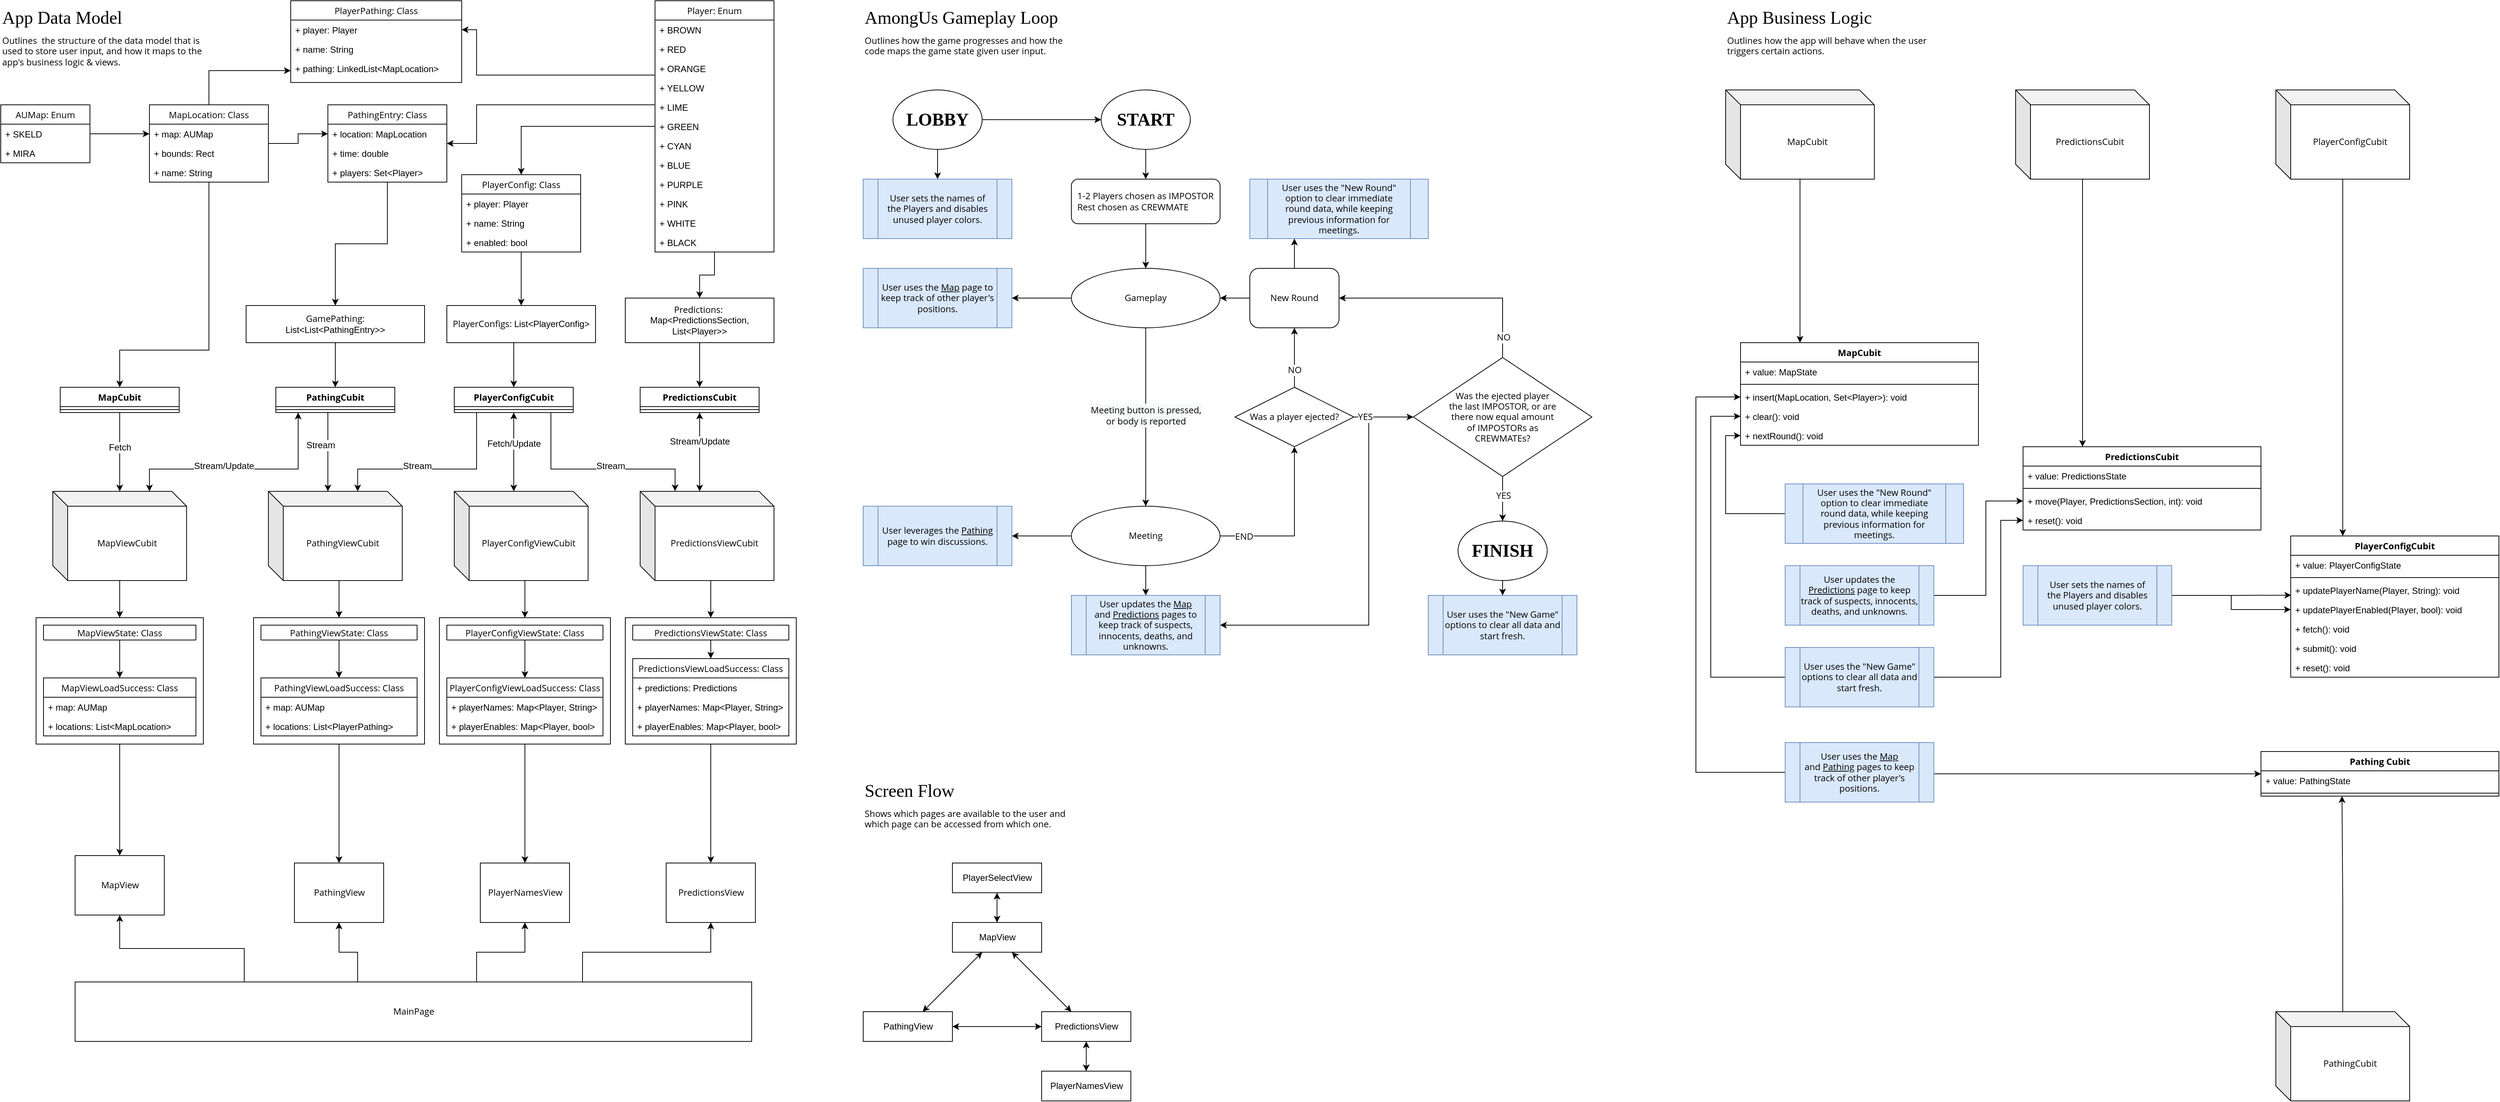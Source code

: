 <mxfile version="14.4.3" type="device"><diagram id="Ry-Z_9irC5RWeySz4ybq" name="Page-1"><mxGraphModel dx="2467" dy="900" grid="1" gridSize="10" guides="1" tooltips="1" connect="1" arrows="1" fold="1" page="1" pageScale="1" pageWidth="1169" pageHeight="1654" math="0" shadow="0"><root><mxCell id="0"/><mxCell id="1" parent="0"/><mxCell id="0YtlDXWW3wQ7ds421IPt-184" style="edgeStyle=orthogonalEdgeStyle;rounded=0;orthogonalLoop=1;jettySize=auto;html=1;exitX=0.5;exitY=1;exitDx=0;exitDy=0;startArrow=none;startFill=0;fontSize=12;" edge="1" parent="1" source="0YtlDXWW3wQ7ds421IPt-174" target="pIZS6wJS-GWoZOsUVtOJ-145"><mxGeometry relative="1" as="geometry"/></mxCell><mxCell id="0YtlDXWW3wQ7ds421IPt-174" value="" style="rounded=0;whiteSpace=wrap;html=1;strokeWidth=1;fontSize=45;" vertex="1" parent="1"><mxGeometry x="-240" y="870" width="230" height="170" as="geometry"/></mxCell><mxCell id="0YtlDXWW3wQ7ds421IPt-183" style="edgeStyle=orthogonalEdgeStyle;rounded=0;orthogonalLoop=1;jettySize=auto;html=1;exitX=0.5;exitY=1;exitDx=0;exitDy=0;startArrow=none;startFill=0;fontSize=12;" edge="1" parent="1" source="0YtlDXWW3wQ7ds421IPt-133" target="0YtlDXWW3wQ7ds421IPt-2"><mxGeometry relative="1" as="geometry"/></mxCell><mxCell id="0YtlDXWW3wQ7ds421IPt-133" value="" style="rounded=0;whiteSpace=wrap;html=1;strokeWidth=1;fontSize=45;" vertex="1" parent="1"><mxGeometry x="-490" y="870" width="230" height="170" as="geometry"/></mxCell><mxCell id="0YtlDXWW3wQ7ds421IPt-182" style="edgeStyle=orthogonalEdgeStyle;rounded=0;orthogonalLoop=1;jettySize=auto;html=1;exitX=0.5;exitY=1;exitDx=0;exitDy=0;startArrow=none;startFill=0;fontSize=12;" edge="1" parent="1" source="0YtlDXWW3wQ7ds421IPt-91" target="pIZS6wJS-GWoZOsUVtOJ-144"><mxGeometry relative="1" as="geometry"/></mxCell><mxCell id="0YtlDXWW3wQ7ds421IPt-91" value="" style="rounded=0;whiteSpace=wrap;html=1;strokeWidth=1;fontSize=45;" vertex="1" parent="1"><mxGeometry x="-740" y="870" width="230" height="170" as="geometry"/></mxCell><mxCell id="0YtlDXWW3wQ7ds421IPt-181" style="edgeStyle=orthogonalEdgeStyle;rounded=0;orthogonalLoop=1;jettySize=auto;html=1;exitX=0.5;exitY=1;exitDx=0;exitDy=0;startArrow=none;startFill=0;fontSize=12;" edge="1" parent="1" source="0YtlDXWW3wQ7ds421IPt-72" target="pIZS6wJS-GWoZOsUVtOJ-143"><mxGeometry relative="1" as="geometry"/></mxCell><mxCell id="0YtlDXWW3wQ7ds421IPt-72" value="" style="rounded=0;whiteSpace=wrap;html=1;strokeWidth=1;fontSize=45;" vertex="1" parent="1"><mxGeometry x="-1032.5" y="870" width="225" height="170" as="geometry"/></mxCell><mxCell id="pIZS6wJS-GWoZOsUVtOJ-1" value="AmongUs Gameplay Loop" style="text;html=1;strokeColor=none;fillColor=none;align=left;verticalAlign=bottom;whiteSpace=wrap;rounded=0;fontFamily=Manrope;fontSize=24;fontSource=https%3A%2F%2Ffonts.googleapis.com%2Fcss%3Ffamily%3DManrope;fontStyle=0" parent="1" vertex="1"><mxGeometry x="80" y="40" width="320" height="40" as="geometry"/></mxCell><mxCell id="pIZS6wJS-GWoZOsUVtOJ-2" value="Outlines how the game progresses and how the code maps the game state given user input." style="text;html=1;strokeColor=none;fillColor=none;align=left;verticalAlign=top;whiteSpace=wrap;rounded=0;fontFamily=Open Sans;fontSize=12;spacing=2;fontSource=https%3A%2F%2Ffonts.googleapis.com%2Fcss%3Ffamily%3DOpen%2BSans;" parent="1" vertex="1"><mxGeometry x="80" y="80" width="280" height="40" as="geometry"/></mxCell><mxCell id="pIZS6wJS-GWoZOsUVtOJ-7" style="edgeStyle=orthogonalEdgeStyle;rounded=0;orthogonalLoop=1;jettySize=auto;html=1;exitX=0.5;exitY=1;exitDx=0;exitDy=0;fontFamily=Open Sans;fontSource=https%3A%2F%2Ffonts.googleapis.com%2Fcss%3Ffamily%3DOpen%2BSans;fontSize=12;" parent="1" source="pIZS6wJS-GWoZOsUVtOJ-3" target="pIZS6wJS-GWoZOsUVtOJ-6" edge="1"><mxGeometry relative="1" as="geometry"/></mxCell><mxCell id="pIZS6wJS-GWoZOsUVtOJ-3" value="&lt;h4&gt;&lt;font face=&quot;Manrope&quot; data-font-src=&quot;https://fonts.googleapis.com/css?family=Manrope&quot;&gt;START&lt;/font&gt;&lt;/h4&gt;" style="ellipse;whiteSpace=wrap;html=1;fontFamily=Helvetica;fontSize=24;align=center;" parent="1" vertex="1"><mxGeometry x="400" y="160" width="120" height="80" as="geometry"/></mxCell><mxCell id="pIZS6wJS-GWoZOsUVtOJ-9" style="edgeStyle=orthogonalEdgeStyle;rounded=0;orthogonalLoop=1;jettySize=auto;html=1;exitX=0.5;exitY=1;exitDx=0;exitDy=0;fontFamily=Open Sans;fontSource=https%3A%2F%2Ffonts.googleapis.com%2Fcss%3Ffamily%3DOpen%2BSans;fontSize=12;" parent="1" source="pIZS6wJS-GWoZOsUVtOJ-6" target="pIZS6wJS-GWoZOsUVtOJ-8" edge="1"><mxGeometry relative="1" as="geometry"/></mxCell><mxCell id="pIZS6wJS-GWoZOsUVtOJ-6" value="1-2 Players chosen as IMPOSTOR&lt;br&gt;Rest chosen as CREWMATE" style="rounded=1;whiteSpace=wrap;html=1;fontFamily=Open Sans;fontSize=12;align=left;fontSource=https%3A%2F%2Ffonts.googleapis.com%2Fcss%3Ffamily%3DOpen%2BSans;spacing=8;" parent="1" vertex="1"><mxGeometry x="360" y="280" width="200" height="60" as="geometry"/></mxCell><mxCell id="pIZS6wJS-GWoZOsUVtOJ-55" style="edgeStyle=orthogonalEdgeStyle;rounded=0;orthogonalLoop=1;jettySize=auto;html=1;exitX=0;exitY=0.5;exitDx=0;exitDy=0;fontFamily=Open Sans;fontSource=https%3A%2F%2Ffonts.googleapis.com%2Fcss%3Ffamily%3DOpen%2BSans;fontSize=12;" parent="1" source="pIZS6wJS-GWoZOsUVtOJ-8" target="pIZS6wJS-GWoZOsUVtOJ-54" edge="1"><mxGeometry relative="1" as="geometry"/></mxCell><mxCell id="pIZS6wJS-GWoZOsUVtOJ-74" style="edgeStyle=orthogonalEdgeStyle;rounded=0;orthogonalLoop=1;jettySize=auto;html=1;exitX=0.5;exitY=1;exitDx=0;exitDy=0;entryX=0.5;entryY=0;entryDx=0;entryDy=0;fontFamily=Open Sans;fontSource=https%3A%2F%2Ffonts.googleapis.com%2Fcss%3Ffamily%3DOpen%2BSans;fontSize=12;" parent="1" source="pIZS6wJS-GWoZOsUVtOJ-8" target="pIZS6wJS-GWoZOsUVtOJ-10" edge="1"><mxGeometry relative="1" as="geometry"/></mxCell><mxCell id="pIZS6wJS-GWoZOsUVtOJ-75" value="&lt;span style=&quot;background-color: rgb(248 , 249 , 250)&quot;&gt;Meeting button is pressed, &lt;br&gt;or body is reported&lt;/span&gt;" style="edgeLabel;html=1;align=center;verticalAlign=middle;resizable=0;points=[];fontSize=12;fontFamily=Open Sans;" parent="pIZS6wJS-GWoZOsUVtOJ-74" vertex="1" connectable="0"><mxGeometry x="-0.02" relative="1" as="geometry"><mxPoint as="offset"/></mxGeometry></mxCell><mxCell id="pIZS6wJS-GWoZOsUVtOJ-8" value="Gameplay" style="ellipse;whiteSpace=wrap;html=1;fontFamily=Open Sans;fontSource=https%3A%2F%2Ffonts.googleapis.com%2Fcss%3Ffamily%3DOpen%2BSans;fontSize=12;align=center;spacing=8;" parent="1" vertex="1"><mxGeometry x="360" y="400" width="200" height="80" as="geometry"/></mxCell><mxCell id="pIZS6wJS-GWoZOsUVtOJ-19" style="edgeStyle=orthogonalEdgeStyle;rounded=0;orthogonalLoop=1;jettySize=auto;html=1;exitX=1;exitY=0.5;exitDx=0;exitDy=0;fontFamily=Open Sans;fontSource=https%3A%2F%2Ffonts.googleapis.com%2Fcss%3Ffamily%3DOpen%2BSans;fontSize=12;" parent="1" source="pIZS6wJS-GWoZOsUVtOJ-10" target="pIZS6wJS-GWoZOsUVtOJ-15" edge="1"><mxGeometry relative="1" as="geometry"/></mxCell><mxCell id="pIZS6wJS-GWoZOsUVtOJ-58" value="END" style="edgeLabel;html=1;align=center;verticalAlign=middle;resizable=0;points=[];fontSize=12;fontFamily=Open Sans;" parent="pIZS6wJS-GWoZOsUVtOJ-19" vertex="1" connectable="0"><mxGeometry x="-0.709" y="-1" relative="1" as="geometry"><mxPoint as="offset"/></mxGeometry></mxCell><mxCell id="pIZS6wJS-GWoZOsUVtOJ-51" style="edgeStyle=orthogonalEdgeStyle;rounded=0;orthogonalLoop=1;jettySize=auto;html=1;exitX=0.5;exitY=1;exitDx=0;exitDy=0;entryX=0.5;entryY=0;entryDx=0;entryDy=0;fontFamily=Open Sans;fontSource=https%3A%2F%2Ffonts.googleapis.com%2Fcss%3Ffamily%3DOpen%2BSans;fontSize=12;" parent="1" source="pIZS6wJS-GWoZOsUVtOJ-10" target="pIZS6wJS-GWoZOsUVtOJ-50" edge="1"><mxGeometry relative="1" as="geometry"/></mxCell><mxCell id="pIZS6wJS-GWoZOsUVtOJ-57" style="edgeStyle=orthogonalEdgeStyle;rounded=0;orthogonalLoop=1;jettySize=auto;html=1;exitX=0;exitY=0.5;exitDx=0;exitDy=0;fontFamily=Open Sans;fontSource=https%3A%2F%2Ffonts.googleapis.com%2Fcss%3Ffamily%3DOpen%2BSans;fontSize=12;" parent="1" source="pIZS6wJS-GWoZOsUVtOJ-10" target="pIZS6wJS-GWoZOsUVtOJ-56" edge="1"><mxGeometry relative="1" as="geometry"/></mxCell><mxCell id="pIZS6wJS-GWoZOsUVtOJ-10" value="Meeting" style="ellipse;whiteSpace=wrap;html=1;fontFamily=Open Sans;fontSource=https%3A%2F%2Ffonts.googleapis.com%2Fcss%3Ffamily%3DOpen%2BSans;fontSize=12;align=center;spacing=8;" parent="1" vertex="1"><mxGeometry x="360" y="720" width="200" height="80" as="geometry"/></mxCell><mxCell id="pIZS6wJS-GWoZOsUVtOJ-72" style="edgeStyle=orthogonalEdgeStyle;rounded=0;orthogonalLoop=1;jettySize=auto;html=1;exitX=0.5;exitY=1;exitDx=0;exitDy=0;fontFamily=Open Sans;fontSource=https%3A%2F%2Ffonts.googleapis.com%2Fcss%3Ffamily%3DOpen%2BSans;fontSize=12;" parent="1" source="pIZS6wJS-GWoZOsUVtOJ-14" target="pIZS6wJS-GWoZOsUVtOJ-71" edge="1"><mxGeometry relative="1" as="geometry"/></mxCell><mxCell id="pIZS6wJS-GWoZOsUVtOJ-14" value="&lt;h4&gt;&lt;font face=&quot;Manrope&quot; data-font-src=&quot;https://fonts.googleapis.com/css?family=Manrope&quot;&gt;FINISH&lt;/font&gt;&lt;/h4&gt;" style="ellipse;whiteSpace=wrap;html=1;fontFamily=Helvetica;fontSize=24;align=center;" parent="1" vertex="1"><mxGeometry x="880" y="740" width="120" height="80" as="geometry"/></mxCell><mxCell id="pIZS6wJS-GWoZOsUVtOJ-18" style="edgeStyle=orthogonalEdgeStyle;rounded=0;orthogonalLoop=1;jettySize=auto;html=1;exitX=1;exitY=0.5;exitDx=0;exitDy=0;fontFamily=Open Sans;fontSource=https%3A%2F%2Ffonts.googleapis.com%2Fcss%3Ffamily%3DOpen%2BSans;fontSize=12;" parent="1" source="pIZS6wJS-GWoZOsUVtOJ-15" target="pIZS6wJS-GWoZOsUVtOJ-16" edge="1"><mxGeometry relative="1" as="geometry"/></mxCell><mxCell id="pIZS6wJS-GWoZOsUVtOJ-45" style="edgeStyle=orthogonalEdgeStyle;rounded=0;orthogonalLoop=1;jettySize=auto;html=1;exitX=0.5;exitY=0;exitDx=0;exitDy=0;fontFamily=Open Sans;fontSource=https%3A%2F%2Ffonts.googleapis.com%2Fcss%3Ffamily%3DOpen%2BSans;fontSize=12;entryX=0.5;entryY=1;entryDx=0;entryDy=0;" parent="1" source="pIZS6wJS-GWoZOsUVtOJ-15" target="pIZS6wJS-GWoZOsUVtOJ-68" edge="1"><mxGeometry relative="1" as="geometry"><mxPoint x="660" y="490" as="targetPoint"/></mxGeometry></mxCell><mxCell id="pIZS6wJS-GWoZOsUVtOJ-47" value="NO" style="edgeLabel;html=1;align=center;verticalAlign=middle;resizable=0;points=[];fontSize=12;fontFamily=Open Sans;" parent="pIZS6wJS-GWoZOsUVtOJ-45" vertex="1" connectable="0"><mxGeometry x="-0.425" relative="1" as="geometry"><mxPoint as="offset"/></mxGeometry></mxCell><mxCell id="pIZS6wJS-GWoZOsUVtOJ-52" style="edgeStyle=orthogonalEdgeStyle;rounded=0;orthogonalLoop=1;jettySize=auto;html=1;exitX=1;exitY=0.5;exitDx=0;exitDy=0;entryX=1;entryY=0.5;entryDx=0;entryDy=0;fontFamily=Open Sans;fontSource=https%3A%2F%2Ffonts.googleapis.com%2Fcss%3Ffamily%3DOpen%2BSans;fontSize=12;" parent="1" source="pIZS6wJS-GWoZOsUVtOJ-15" target="pIZS6wJS-GWoZOsUVtOJ-50" edge="1"><mxGeometry relative="1" as="geometry"/></mxCell><mxCell id="pIZS6wJS-GWoZOsUVtOJ-53" value="YES" style="edgeLabel;html=1;align=center;verticalAlign=middle;resizable=0;points=[];fontSize=12;fontFamily=Open Sans;" parent="pIZS6wJS-GWoZOsUVtOJ-52" vertex="1" connectable="0"><mxGeometry x="-0.94" relative="1" as="geometry"><mxPoint as="offset"/></mxGeometry></mxCell><mxCell id="pIZS6wJS-GWoZOsUVtOJ-15" value="Was a player ejected?" style="rhombus;whiteSpace=wrap;html=1;fontFamily=Open Sans;fontSource=https%3A%2F%2Ffonts.googleapis.com%2Fcss%3Ffamily%3DOpen%2BSans;fontSize=12;align=center;" parent="1" vertex="1"><mxGeometry x="580" y="560" width="160" height="80" as="geometry"/></mxCell><mxCell id="pIZS6wJS-GWoZOsUVtOJ-38" style="edgeStyle=orthogonalEdgeStyle;rounded=0;orthogonalLoop=1;jettySize=auto;html=1;exitX=0.5;exitY=1;exitDx=0;exitDy=0;fontFamily=Open Sans;fontSource=https%3A%2F%2Ffonts.googleapis.com%2Fcss%3Ffamily%3DOpen%2BSans;fontSize=12;" parent="1" source="pIZS6wJS-GWoZOsUVtOJ-16" target="pIZS6wJS-GWoZOsUVtOJ-14" edge="1"><mxGeometry relative="1" as="geometry"/></mxCell><mxCell id="pIZS6wJS-GWoZOsUVtOJ-43" value="YES" style="edgeLabel;html=1;align=center;verticalAlign=middle;resizable=0;points=[];fontSize=12;fontFamily=Open Sans;" parent="pIZS6wJS-GWoZOsUVtOJ-38" vertex="1" connectable="0"><mxGeometry x="-0.133" y="1" relative="1" as="geometry"><mxPoint as="offset"/></mxGeometry></mxCell><mxCell id="pIZS6wJS-GWoZOsUVtOJ-46" style="edgeStyle=orthogonalEdgeStyle;rounded=0;orthogonalLoop=1;jettySize=auto;html=1;exitX=0.5;exitY=0;exitDx=0;exitDy=0;fontFamily=Open Sans;fontSource=https%3A%2F%2Ffonts.googleapis.com%2Fcss%3Ffamily%3DOpen%2BSans;fontSize=12;entryX=1;entryY=0.5;entryDx=0;entryDy=0;" parent="1" source="pIZS6wJS-GWoZOsUVtOJ-16" target="pIZS6wJS-GWoZOsUVtOJ-68" edge="1"><mxGeometry relative="1" as="geometry"><mxPoint x="730" y="440" as="targetPoint"/><Array as="points"><mxPoint x="940" y="440"/></Array></mxGeometry></mxCell><mxCell id="pIZS6wJS-GWoZOsUVtOJ-48" value="NO" style="edgeLabel;html=1;align=center;verticalAlign=middle;resizable=0;points=[];fontSize=12;fontFamily=Open Sans;" parent="pIZS6wJS-GWoZOsUVtOJ-46" vertex="1" connectable="0"><mxGeometry x="-0.82" y="-1" relative="1" as="geometry"><mxPoint as="offset"/></mxGeometry></mxCell><mxCell id="pIZS6wJS-GWoZOsUVtOJ-16" value="Was the ejected player the last IMPOSTOR, or are there now equal amount of IMPOSTORs as CREWMATEs?" style="rhombus;whiteSpace=wrap;html=1;fontFamily=Open Sans;fontSource=https%3A%2F%2Ffonts.googleapis.com%2Fcss%3Ffamily%3DOpen%2BSans;fontSize=12;align=center;spacing=48;" parent="1" vertex="1"><mxGeometry x="820" y="520" width="240" height="160" as="geometry"/></mxCell><mxCell id="pIZS6wJS-GWoZOsUVtOJ-49" style="edgeStyle=orthogonalEdgeStyle;rounded=0;orthogonalLoop=1;jettySize=auto;html=1;fontFamily=Open Sans;fontSource=https%3A%2F%2Ffonts.googleapis.com%2Fcss%3Ffamily%3DOpen%2BSans;fontSize=12;exitX=0;exitY=0.5;exitDx=0;exitDy=0;" parent="1" source="pIZS6wJS-GWoZOsUVtOJ-68" target="pIZS6wJS-GWoZOsUVtOJ-8" edge="1"><mxGeometry relative="1" as="geometry"><mxPoint x="580" y="410" as="sourcePoint"/></mxGeometry></mxCell><mxCell id="pIZS6wJS-GWoZOsUVtOJ-62" style="edgeStyle=orthogonalEdgeStyle;rounded=0;orthogonalLoop=1;jettySize=auto;html=1;entryX=0.25;entryY=1;entryDx=0;entryDy=0;fontFamily=Open Sans;fontSource=https%3A%2F%2Ffonts.googleapis.com%2Fcss%3Ffamily%3DOpen%2BSans;fontSize=12;exitX=0.5;exitY=0;exitDx=0;exitDy=0;" parent="1" source="pIZS6wJS-GWoZOsUVtOJ-68" target="pIZS6wJS-GWoZOsUVtOJ-59" edge="1"><mxGeometry relative="1" as="geometry"><mxPoint x="670" y="390" as="sourcePoint"/></mxGeometry></mxCell><mxCell id="pIZS6wJS-GWoZOsUVtOJ-50" value="User updates the &lt;u&gt;Map&lt;/u&gt; and&amp;nbsp;&lt;u&gt;Predictions&lt;/u&gt;&amp;nbsp;pages to keep track of suspects, innocents, deaths, and unknowns." style="shape=process;whiteSpace=wrap;html=1;backgroundOutline=1;fontFamily=Open Sans;fontSource=https%3A%2F%2Ffonts.googleapis.com%2Fcss%3Ffamily%3DOpen%2BSans;fontSize=12;align=center;fillColor=#dae8fc;strokeColor=#6c8ebf;" parent="1" vertex="1"><mxGeometry x="360" y="840" width="200" height="80" as="geometry"/></mxCell><mxCell id="pIZS6wJS-GWoZOsUVtOJ-54" value="User uses the &lt;u&gt;Map&lt;/u&gt; page to keep track of other player's positions." style="shape=process;whiteSpace=wrap;html=1;backgroundOutline=1;fontFamily=Open Sans;fontSource=https%3A%2F%2Ffonts.googleapis.com%2Fcss%3Ffamily%3DOpen%2BSans;fontSize=12;align=center;fillColor=#dae8fc;strokeColor=#6c8ebf;" parent="1" vertex="1"><mxGeometry x="80" y="400" width="200" height="80" as="geometry"/></mxCell><mxCell id="pIZS6wJS-GWoZOsUVtOJ-56" value="User leverages the &lt;u&gt;Pathing&lt;/u&gt; page to win discussions." style="shape=process;whiteSpace=wrap;html=1;backgroundOutline=1;fontFamily=Open Sans;fontSource=https%3A%2F%2Ffonts.googleapis.com%2Fcss%3Ffamily%3DOpen%2BSans;fontSize=12;align=center;fillColor=#dae8fc;strokeColor=#6c8ebf;" parent="1" vertex="1"><mxGeometry x="80" y="720" width="200" height="80" as="geometry"/></mxCell><mxCell id="pIZS6wJS-GWoZOsUVtOJ-59" value="User uses the &quot;New Round&quot; option to clear immediate round data, while keeping previous information for meetings." style="shape=process;whiteSpace=wrap;html=1;backgroundOutline=1;fontFamily=Open Sans;fontSource=https%3A%2F%2Ffonts.googleapis.com%2Fcss%3Ffamily%3DOpen%2BSans;fontSize=12;align=center;fillColor=#dae8fc;strokeColor=#6c8ebf;spacing=8;" parent="1" vertex="1"><mxGeometry x="600" y="280" width="240" height="80" as="geometry"/></mxCell><mxCell id="pIZS6wJS-GWoZOsUVtOJ-63" value="User sets the names of the Players and disables unused player colors." style="shape=process;whiteSpace=wrap;html=1;backgroundOutline=1;fontFamily=Open Sans;fontSource=https%3A%2F%2Ffonts.googleapis.com%2Fcss%3Ffamily%3DOpen%2BSans;fontSize=12;align=center;fillColor=#dae8fc;strokeColor=#6c8ebf;spacing=8;" parent="1" vertex="1"><mxGeometry x="80" y="280" width="200" height="80" as="geometry"/></mxCell><mxCell id="pIZS6wJS-GWoZOsUVtOJ-66" style="edgeStyle=orthogonalEdgeStyle;rounded=0;orthogonalLoop=1;jettySize=auto;html=1;exitX=1;exitY=0.5;exitDx=0;exitDy=0;fontFamily=Open Sans;fontSource=https%3A%2F%2Ffonts.googleapis.com%2Fcss%3Ffamily%3DOpen%2BSans;fontSize=12;" parent="1" source="pIZS6wJS-GWoZOsUVtOJ-65" target="pIZS6wJS-GWoZOsUVtOJ-3" edge="1"><mxGeometry relative="1" as="geometry"/></mxCell><mxCell id="pIZS6wJS-GWoZOsUVtOJ-67" style="edgeStyle=orthogonalEdgeStyle;rounded=0;orthogonalLoop=1;jettySize=auto;html=1;exitX=0.5;exitY=1;exitDx=0;exitDy=0;fontFamily=Open Sans;fontSource=https%3A%2F%2Ffonts.googleapis.com%2Fcss%3Ffamily%3DOpen%2BSans;fontSize=12;" parent="1" source="pIZS6wJS-GWoZOsUVtOJ-65" target="pIZS6wJS-GWoZOsUVtOJ-63" edge="1"><mxGeometry relative="1" as="geometry"/></mxCell><mxCell id="pIZS6wJS-GWoZOsUVtOJ-65" value="&lt;h4&gt;&lt;font face=&quot;Manrope&quot; data-font-src=&quot;https://fonts.googleapis.com/css?family=Manrope&quot;&gt;LOBBY&lt;/font&gt;&lt;/h4&gt;" style="ellipse;whiteSpace=wrap;html=1;fontFamily=Helvetica;fontSize=24;align=center;" parent="1" vertex="1"><mxGeometry x="120" y="160" width="120" height="80" as="geometry"/></mxCell><mxCell id="pIZS6wJS-GWoZOsUVtOJ-68" value="New Round" style="rounded=1;whiteSpace=wrap;html=1;fontFamily=Open Sans;fontSource=https%3A%2F%2Ffonts.googleapis.com%2Fcss%3Ffamily%3DOpen%2BSans;fontSize=12;align=center;" parent="1" vertex="1"><mxGeometry x="600" y="400" width="120" height="80" as="geometry"/></mxCell><mxCell id="pIZS6wJS-GWoZOsUVtOJ-71" value="User uses the &quot;New Game&quot; options to clear all data and start fresh." style="shape=process;whiteSpace=wrap;html=1;backgroundOutline=1;fontFamily=Open Sans;fontSource=https%3A%2F%2Ffonts.googleapis.com%2Fcss%3Ffamily%3DOpen%2BSans;fontSize=12;align=center;fillColor=#dae8fc;strokeColor=#6c8ebf;" parent="1" vertex="1"><mxGeometry x="840" y="840" width="200" height="80" as="geometry"/></mxCell><mxCell id="pIZS6wJS-GWoZOsUVtOJ-77" value="App Data Model" style="text;html=1;strokeColor=none;fillColor=none;align=left;verticalAlign=bottom;whiteSpace=wrap;rounded=0;fontFamily=Manrope;fontSize=24;fontSource=https%3A%2F%2Ffonts.googleapis.com%2Fcss%3Ffamily%3DManrope;fontStyle=0" parent="1" vertex="1"><mxGeometry x="-1080" y="40" width="320" height="40" as="geometry"/></mxCell><mxCell id="pIZS6wJS-GWoZOsUVtOJ-78" value="Outlines&amp;nbsp; the structure of the data model that is used to store user input, and how it maps to the app's business logic &amp;amp; views." style="text;html=1;strokeColor=none;fillColor=none;align=left;verticalAlign=top;whiteSpace=wrap;rounded=0;fontFamily=Open Sans;fontSize=12;spacing=2;fontSource=https%3A%2F%2Ffonts.googleapis.com%2Fcss%3Ffamily%3DOpen%2BSans;" parent="1" vertex="1"><mxGeometry x="-1080" y="80" width="280" height="50" as="geometry"/></mxCell><mxCell id="0YtlDXWW3wQ7ds421IPt-143" style="edgeStyle=orthogonalEdgeStyle;rounded=0;orthogonalLoop=1;jettySize=auto;html=1;entryX=1;entryY=0.5;entryDx=0;entryDy=0;startArrow=none;startFill=0;fontSize=12;" edge="1" parent="1" source="pIZS6wJS-GWoZOsUVtOJ-79" target="0YtlDXWW3wQ7ds421IPt-87"><mxGeometry relative="1" as="geometry"><Array as="points"><mxPoint x="-440" y="140"/><mxPoint x="-440" y="79"/></Array></mxGeometry></mxCell><mxCell id="0YtlDXWW3wQ7ds421IPt-210" style="edgeStyle=orthogonalEdgeStyle;rounded=0;orthogonalLoop=1;jettySize=auto;html=1;startArrow=none;startFill=0;fontSize=12;" edge="1" parent="1" source="pIZS6wJS-GWoZOsUVtOJ-79" target="0YtlDXWW3wQ7ds421IPt-192"><mxGeometry relative="1" as="geometry"/></mxCell><mxCell id="0YtlDXWW3wQ7ds421IPt-211" style="edgeStyle=orthogonalEdgeStyle;rounded=0;orthogonalLoop=1;jettySize=auto;html=1;startArrow=none;startFill=0;fontSize=12;" edge="1" parent="1" source="pIZS6wJS-GWoZOsUVtOJ-79" target="pIZS6wJS-GWoZOsUVtOJ-109"><mxGeometry relative="1" as="geometry"><Array as="points"><mxPoint x="-440" y="180"/><mxPoint x="-440" y="232"/></Array></mxGeometry></mxCell><mxCell id="0YtlDXWW3wQ7ds421IPt-216" style="edgeStyle=orthogonalEdgeStyle;rounded=0;orthogonalLoop=1;jettySize=auto;html=1;entryX=0.5;entryY=0;entryDx=0;entryDy=0;startArrow=none;startFill=0;fontSize=12;" edge="1" parent="1" source="pIZS6wJS-GWoZOsUVtOJ-79" target="0YtlDXWW3wQ7ds421IPt-212"><mxGeometry relative="1" as="geometry"/></mxCell><mxCell id="pIZS6wJS-GWoZOsUVtOJ-79" value="Player: Enum" style="swimlane;fontStyle=0;childLayout=stackLayout;horizontal=1;startSize=26;fillColor=none;horizontalStack=0;resizeParent=1;resizeParentMax=0;resizeLast=0;collapsible=1;marginBottom=0;fontFamily=Open Sans;fontSource=https%3A%2F%2Ffonts.googleapis.com%2Fcss%3Ffamily%3DOpen%2BSans;fontSize=12;align=center;" parent="1" vertex="1"><mxGeometry x="-200" y="40" width="160" height="338" as="geometry"/></mxCell><mxCell id="pIZS6wJS-GWoZOsUVtOJ-80" value="+ BROWN" style="text;strokeColor=none;fillColor=none;align=left;verticalAlign=top;spacingLeft=4;spacingRight=4;overflow=hidden;rotatable=0;points=[[0,0.5],[1,0.5]];portConstraint=eastwest;" parent="pIZS6wJS-GWoZOsUVtOJ-79" vertex="1"><mxGeometry y="26" width="160" height="26" as="geometry"/></mxCell><mxCell id="pIZS6wJS-GWoZOsUVtOJ-81" value="+ RED" style="text;strokeColor=none;fillColor=none;align=left;verticalAlign=top;spacingLeft=4;spacingRight=4;overflow=hidden;rotatable=0;points=[[0,0.5],[1,0.5]];portConstraint=eastwest;" parent="pIZS6wJS-GWoZOsUVtOJ-79" vertex="1"><mxGeometry y="52" width="160" height="26" as="geometry"/></mxCell><mxCell id="pIZS6wJS-GWoZOsUVtOJ-84" value="+ ORANGE" style="text;strokeColor=none;fillColor=none;align=left;verticalAlign=top;spacingLeft=4;spacingRight=4;overflow=hidden;rotatable=0;points=[[0,0.5],[1,0.5]];portConstraint=eastwest;" parent="pIZS6wJS-GWoZOsUVtOJ-79" vertex="1"><mxGeometry y="78" width="160" height="26" as="geometry"/></mxCell><mxCell id="pIZS6wJS-GWoZOsUVtOJ-86" value="+ YELLOW" style="text;strokeColor=none;fillColor=none;align=left;verticalAlign=top;spacingLeft=4;spacingRight=4;overflow=hidden;rotatable=0;points=[[0,0.5],[1,0.5]];portConstraint=eastwest;" parent="pIZS6wJS-GWoZOsUVtOJ-79" vertex="1"><mxGeometry y="104" width="160" height="26" as="geometry"/></mxCell><mxCell id="pIZS6wJS-GWoZOsUVtOJ-87" value="+ LIME" style="text;strokeColor=none;fillColor=none;align=left;verticalAlign=top;spacingLeft=4;spacingRight=4;overflow=hidden;rotatable=0;points=[[0,0.5],[1,0.5]];portConstraint=eastwest;" parent="pIZS6wJS-GWoZOsUVtOJ-79" vertex="1"><mxGeometry y="130" width="160" height="26" as="geometry"/></mxCell><mxCell id="pIZS6wJS-GWoZOsUVtOJ-88" value="+ GREEN" style="text;strokeColor=none;fillColor=none;align=left;verticalAlign=top;spacingLeft=4;spacingRight=4;overflow=hidden;rotatable=0;points=[[0,0.5],[1,0.5]];portConstraint=eastwest;" parent="pIZS6wJS-GWoZOsUVtOJ-79" vertex="1"><mxGeometry y="156" width="160" height="26" as="geometry"/></mxCell><mxCell id="pIZS6wJS-GWoZOsUVtOJ-89" value="+ CYAN" style="text;strokeColor=none;fillColor=none;align=left;verticalAlign=top;spacingLeft=4;spacingRight=4;overflow=hidden;rotatable=0;points=[[0,0.5],[1,0.5]];portConstraint=eastwest;" parent="pIZS6wJS-GWoZOsUVtOJ-79" vertex="1"><mxGeometry y="182" width="160" height="26" as="geometry"/></mxCell><mxCell id="pIZS6wJS-GWoZOsUVtOJ-91" value="+ BLUE" style="text;strokeColor=none;fillColor=none;align=left;verticalAlign=top;spacingLeft=4;spacingRight=4;overflow=hidden;rotatable=0;points=[[0,0.5],[1,0.5]];portConstraint=eastwest;" parent="pIZS6wJS-GWoZOsUVtOJ-79" vertex="1"><mxGeometry y="208" width="160" height="26" as="geometry"/></mxCell><mxCell id="pIZS6wJS-GWoZOsUVtOJ-90" value="+ PURPLE" style="text;strokeColor=none;fillColor=none;align=left;verticalAlign=top;spacingLeft=4;spacingRight=4;overflow=hidden;rotatable=0;points=[[0,0.5],[1,0.5]];portConstraint=eastwest;" parent="pIZS6wJS-GWoZOsUVtOJ-79" vertex="1"><mxGeometry y="234" width="160" height="26" as="geometry"/></mxCell><mxCell id="pIZS6wJS-GWoZOsUVtOJ-85" value="+ PINK" style="text;strokeColor=none;fillColor=none;align=left;verticalAlign=top;spacingLeft=4;spacingRight=4;overflow=hidden;rotatable=0;points=[[0,0.5],[1,0.5]];portConstraint=eastwest;" parent="pIZS6wJS-GWoZOsUVtOJ-79" vertex="1"><mxGeometry y="260" width="160" height="26" as="geometry"/></mxCell><mxCell id="pIZS6wJS-GWoZOsUVtOJ-83" value="+ WHITE" style="text;strokeColor=none;fillColor=none;align=left;verticalAlign=top;spacingLeft=4;spacingRight=4;overflow=hidden;rotatable=0;points=[[0,0.5],[1,0.5]];portConstraint=eastwest;" parent="pIZS6wJS-GWoZOsUVtOJ-79" vertex="1"><mxGeometry y="286" width="160" height="26" as="geometry"/></mxCell><mxCell id="pIZS6wJS-GWoZOsUVtOJ-82" value="+ BLACK" style="text;strokeColor=none;fillColor=none;align=left;verticalAlign=top;spacingLeft=4;spacingRight=4;overflow=hidden;rotatable=0;points=[[0,0.5],[1,0.5]];portConstraint=eastwest;" parent="pIZS6wJS-GWoZOsUVtOJ-79" vertex="1"><mxGeometry y="312" width="160" height="26" as="geometry"/></mxCell><mxCell id="pIZS6wJS-GWoZOsUVtOJ-127" style="edgeStyle=orthogonalEdgeStyle;rounded=0;orthogonalLoop=1;jettySize=auto;html=1;entryX=0;entryY=0.5;entryDx=0;entryDy=0;fontFamily=Open Sans;fontSource=https%3A%2F%2Ffonts.googleapis.com%2Fcss%3Ffamily%3DOpen%2BSans;fontSize=12;" parent="1" source="pIZS6wJS-GWoZOsUVtOJ-101" target="pIZS6wJS-GWoZOsUVtOJ-97" edge="1"><mxGeometry relative="1" as="geometry"/></mxCell><mxCell id="pIZS6wJS-GWoZOsUVtOJ-101" value="AUMap: Enum" style="swimlane;fontStyle=0;childLayout=stackLayout;horizontal=1;startSize=26;fillColor=none;horizontalStack=0;resizeParent=1;resizeParentMax=0;resizeLast=0;collapsible=1;marginBottom=0;fontFamily=Open Sans;fontSource=https%3A%2F%2Ffonts.googleapis.com%2Fcss%3Ffamily%3DOpen%2BSans;fontSize=12;align=center;" parent="1" vertex="1"><mxGeometry x="-1080" y="180" width="120" height="78" as="geometry"/></mxCell><mxCell id="pIZS6wJS-GWoZOsUVtOJ-93" value="+ SKELD" style="text;strokeColor=none;fillColor=none;align=left;verticalAlign=top;spacingLeft=4;spacingRight=4;overflow=hidden;rotatable=0;points=[[0,0.5],[1,0.5]];portConstraint=eastwest;" parent="pIZS6wJS-GWoZOsUVtOJ-101" vertex="1"><mxGeometry y="26" width="120" height="26" as="geometry"/></mxCell><mxCell id="pIZS6wJS-GWoZOsUVtOJ-95" value="+ MIRA" style="text;strokeColor=none;fillColor=none;align=left;verticalAlign=top;spacingLeft=4;spacingRight=4;overflow=hidden;rotatable=0;points=[[0,0.5],[1,0.5]];portConstraint=eastwest;" parent="pIZS6wJS-GWoZOsUVtOJ-101" vertex="1"><mxGeometry y="52" width="120" height="26" as="geometry"/></mxCell><mxCell id="pIZS6wJS-GWoZOsUVtOJ-124" style="edgeStyle=orthogonalEdgeStyle;rounded=0;orthogonalLoop=1;jettySize=auto;html=1;fontFamily=Open Sans;fontSource=https%3A%2F%2Ffonts.googleapis.com%2Fcss%3Ffamily%3DOpen%2BSans;fontSize=12;entryX=0.5;entryY=0;entryDx=0;entryDy=0;" parent="1" source="pIZS6wJS-GWoZOsUVtOJ-105" target="pIZS6wJS-GWoZOsUVtOJ-129" edge="1"><mxGeometry relative="1" as="geometry"><mxPoint x="-780" y="330" as="targetPoint"/><Array as="points"><mxPoint x="-800" y="510"/><mxPoint x="-920" y="510"/></Array></mxGeometry></mxCell><mxCell id="pIZS6wJS-GWoZOsUVtOJ-125" style="edgeStyle=orthogonalEdgeStyle;rounded=0;orthogonalLoop=1;jettySize=auto;html=1;entryX=0;entryY=0.5;entryDx=0;entryDy=0;fontFamily=Open Sans;fontSource=https%3A%2F%2Ffonts.googleapis.com%2Fcss%3Ffamily%3DOpen%2BSans;fontSize=12;" parent="1" source="pIZS6wJS-GWoZOsUVtOJ-105" target="pIZS6wJS-GWoZOsUVtOJ-110" edge="1"><mxGeometry relative="1" as="geometry"/></mxCell><mxCell id="0YtlDXWW3wQ7ds421IPt-141" style="edgeStyle=orthogonalEdgeStyle;rounded=0;orthogonalLoop=1;jettySize=auto;html=1;entryX=0;entryY=0.5;entryDx=0;entryDy=0;startArrow=none;startFill=0;fontSize=12;" edge="1" parent="1" source="pIZS6wJS-GWoZOsUVtOJ-105" target="0YtlDXWW3wQ7ds421IPt-89"><mxGeometry relative="1" as="geometry"/></mxCell><mxCell id="pIZS6wJS-GWoZOsUVtOJ-105" value="MapLocation: Class" style="swimlane;fontStyle=0;childLayout=stackLayout;horizontal=1;startSize=26;fillColor=none;horizontalStack=0;resizeParent=1;resizeParentMax=0;resizeLast=0;collapsible=1;marginBottom=0;fontFamily=Open Sans;fontSource=https%3A%2F%2Ffonts.googleapis.com%2Fcss%3Ffamily%3DOpen%2BSans;fontSize=12;align=center;" parent="1" vertex="1"><mxGeometry x="-880" y="180" width="160" height="104" as="geometry"/></mxCell><mxCell id="pIZS6wJS-GWoZOsUVtOJ-97" value="+ map: AUMap" style="text;strokeColor=none;fillColor=none;align=left;verticalAlign=top;spacingLeft=4;spacingRight=4;overflow=hidden;rotatable=0;points=[[0,0.5],[1,0.5]];portConstraint=eastwest;" parent="pIZS6wJS-GWoZOsUVtOJ-105" vertex="1"><mxGeometry y="26" width="160" height="26" as="geometry"/></mxCell><mxCell id="pIZS6wJS-GWoZOsUVtOJ-100" value="+ bounds: Rect" style="text;strokeColor=none;fillColor=none;align=left;verticalAlign=top;spacingLeft=4;spacingRight=4;overflow=hidden;rotatable=0;points=[[0,0.5],[1,0.5]];portConstraint=eastwest;" parent="pIZS6wJS-GWoZOsUVtOJ-105" vertex="1"><mxGeometry y="52" width="160" height="26" as="geometry"/></mxCell><mxCell id="pIZS6wJS-GWoZOsUVtOJ-106" value="+ name: String" style="text;strokeColor=none;fillColor=none;align=left;verticalAlign=top;spacingLeft=4;spacingRight=4;overflow=hidden;rotatable=0;points=[[0,0.5],[1,0.5]];portConstraint=eastwest;" parent="pIZS6wJS-GWoZOsUVtOJ-105" vertex="1"><mxGeometry y="78" width="160" height="26" as="geometry"/></mxCell><mxCell id="0YtlDXWW3wQ7ds421IPt-80" style="edgeStyle=orthogonalEdgeStyle;rounded=0;orthogonalLoop=1;jettySize=auto;html=1;startArrow=none;startFill=0;fontSize=45;" edge="1" parent="1" source="pIZS6wJS-GWoZOsUVtOJ-109" target="pIZS6wJS-GWoZOsUVtOJ-188"><mxGeometry relative="1" as="geometry"/></mxCell><mxCell id="pIZS6wJS-GWoZOsUVtOJ-109" value="PathingEntry: Class" style="swimlane;fontStyle=0;childLayout=stackLayout;horizontal=1;startSize=26;fillColor=none;horizontalStack=0;resizeParent=1;resizeParentMax=0;resizeLast=0;collapsible=1;marginBottom=0;fontFamily=Open Sans;fontSource=https%3A%2F%2Ffonts.googleapis.com%2Fcss%3Ffamily%3DOpen%2BSans;fontSize=12;align=center;" parent="1" vertex="1"><mxGeometry x="-640" y="180" width="160" height="104" as="geometry"/></mxCell><mxCell id="pIZS6wJS-GWoZOsUVtOJ-110" value="+ location: MapLocation" style="text;strokeColor=none;fillColor=none;align=left;verticalAlign=top;spacingLeft=4;spacingRight=4;overflow=hidden;rotatable=0;points=[[0,0.5],[1,0.5]];portConstraint=eastwest;" parent="pIZS6wJS-GWoZOsUVtOJ-109" vertex="1"><mxGeometry y="26" width="160" height="26" as="geometry"/></mxCell><mxCell id="pIZS6wJS-GWoZOsUVtOJ-111" value="+ time: double" style="text;strokeColor=none;fillColor=none;align=left;verticalAlign=top;spacingLeft=4;spacingRight=4;overflow=hidden;rotatable=0;points=[[0,0.5],[1,0.5]];portConstraint=eastwest;" parent="pIZS6wJS-GWoZOsUVtOJ-109" vertex="1"><mxGeometry y="52" width="160" height="26" as="geometry"/></mxCell><mxCell id="pIZS6wJS-GWoZOsUVtOJ-112" value="+ players: Set&lt;Player&gt;" style="text;strokeColor=none;fillColor=none;align=left;verticalAlign=top;spacingLeft=4;spacingRight=4;overflow=hidden;rotatable=0;points=[[0,0.5],[1,0.5]];portConstraint=eastwest;" parent="pIZS6wJS-GWoZOsUVtOJ-109" vertex="1"><mxGeometry y="78" width="160" height="26" as="geometry"/></mxCell><mxCell id="0YtlDXWW3wQ7ds421IPt-7" style="edgeStyle=orthogonalEdgeStyle;rounded=0;orthogonalLoop=1;jettySize=auto;html=1;" edge="1" parent="1" source="pIZS6wJS-GWoZOsUVtOJ-129" target="0YtlDXWW3wQ7ds421IPt-6"><mxGeometry relative="1" as="geometry"/></mxCell><mxCell id="0YtlDXWW3wQ7ds421IPt-117" value="Fetch" style="edgeLabel;html=1;align=center;verticalAlign=middle;resizable=0;points=[];fontSize=12;" vertex="1" connectable="0" parent="0YtlDXWW3wQ7ds421IPt-7"><mxGeometry x="-0.259" y="-1" relative="1" as="geometry"><mxPoint x="1" y="7" as="offset"/></mxGeometry></mxCell><mxCell id="pIZS6wJS-GWoZOsUVtOJ-129" value="MapCubit" style="swimlane;fontStyle=1;align=center;verticalAlign=top;childLayout=stackLayout;horizontal=1;startSize=26;horizontalStack=0;resizeParent=1;resizeParentMax=0;resizeLast=0;collapsible=1;marginBottom=0;fontFamily=Open Sans;fontSource=https%3A%2F%2Ffonts.googleapis.com%2Fcss%3Ffamily%3DOpen%2BSans;fontSize=12;" parent="1" vertex="1"><mxGeometry x="-1000" y="560" width="160" height="34" as="geometry"/></mxCell><mxCell id="pIZS6wJS-GWoZOsUVtOJ-131" value="" style="line;strokeWidth=1;fillColor=none;align=left;verticalAlign=middle;spacingTop=-1;spacingLeft=3;spacingRight=3;rotatable=0;labelPosition=right;points=[];portConstraint=eastwest;" parent="pIZS6wJS-GWoZOsUVtOJ-129" vertex="1"><mxGeometry y="26" width="160" height="8" as="geometry"/></mxCell><mxCell id="0YtlDXWW3wQ7ds421IPt-156" style="edgeStyle=orthogonalEdgeStyle;rounded=0;orthogonalLoop=1;jettySize=auto;html=1;entryX=0.5;entryY=0;entryDx=0;entryDy=0;startArrow=none;startFill=0;fontSize=12;" edge="1" parent="1" source="pIZS6wJS-GWoZOsUVtOJ-135" target="0YtlDXWW3wQ7ds421IPt-91"><mxGeometry relative="1" as="geometry"><Array as="points"><mxPoint x="-625" y="830"/><mxPoint x="-625" y="830"/></Array></mxGeometry></mxCell><mxCell id="pIZS6wJS-GWoZOsUVtOJ-135" value="PathingViewCubit" style="shape=cube;whiteSpace=wrap;html=1;boundedLbl=1;backgroundOutline=1;darkOpacity=0.05;darkOpacity2=0.1;fontFamily=Open Sans;fontSource=https%3A%2F%2Ffonts.googleapis.com%2Fcss%3Ffamily%3DOpen%2BSans;fontSize=12;align=center;" parent="1" vertex="1"><mxGeometry x="-720" y="700" width="180" height="120" as="geometry"/></mxCell><mxCell id="0YtlDXWW3wQ7ds421IPt-175" style="edgeStyle=orthogonalEdgeStyle;rounded=0;orthogonalLoop=1;jettySize=auto;html=1;exitX=0;exitY=0;exitDx=100;exitDy=120;exitPerimeter=0;entryX=0.5;entryY=0;entryDx=0;entryDy=0;startArrow=none;startFill=0;fontSize=12;" edge="1" parent="1" source="pIZS6wJS-GWoZOsUVtOJ-137" target="0YtlDXWW3wQ7ds421IPt-174"><mxGeometry relative="1" as="geometry"><Array as="points"><mxPoint x="-125" y="820"/></Array></mxGeometry></mxCell><mxCell id="pIZS6wJS-GWoZOsUVtOJ-137" value="PredictionsViewCubit" style="shape=cube;whiteSpace=wrap;html=1;boundedLbl=1;backgroundOutline=1;darkOpacity=0.05;darkOpacity2=0.1;fontFamily=Open Sans;fontSource=https%3A%2F%2Ffonts.googleapis.com%2Fcss%3Ffamily%3DOpen%2BSans;fontSize=12;align=center;" parent="1" vertex="1"><mxGeometry x="-220" y="700" width="180" height="120" as="geometry"/></mxCell><mxCell id="pIZS6wJS-GWoZOsUVtOJ-143" value="MapView" style="html=1;fontFamily=Open Sans;fontSource=https%3A%2F%2Ffonts.googleapis.com%2Fcss%3Ffamily%3DOpen%2BSans;fontSize=12;align=center;" parent="1" vertex="1"><mxGeometry x="-980" y="1190" width="120" height="80" as="geometry"/></mxCell><mxCell id="pIZS6wJS-GWoZOsUVtOJ-144" value="PathingView" style="html=1;fontFamily=Open Sans;fontSource=https%3A%2F%2Ffonts.googleapis.com%2Fcss%3Ffamily%3DOpen%2BSans;fontSize=12;align=center;" parent="1" vertex="1"><mxGeometry x="-685" y="1200" width="120" height="80" as="geometry"/></mxCell><mxCell id="pIZS6wJS-GWoZOsUVtOJ-145" value="PredictionsView" style="html=1;fontFamily=Open Sans;fontSource=https%3A%2F%2Ffonts.googleapis.com%2Fcss%3Ffamily%3DOpen%2BSans;fontSize=12;align=center;" parent="1" vertex="1"><mxGeometry x="-185" y="1200" width="120" height="80" as="geometry"/></mxCell><mxCell id="0YtlDXWW3wQ7ds421IPt-176" style="edgeStyle=orthogonalEdgeStyle;rounded=0;orthogonalLoop=1;jettySize=auto;html=1;exitX=0.25;exitY=0;exitDx=0;exitDy=0;entryX=0.5;entryY=1;entryDx=0;entryDy=0;startArrow=none;startFill=0;fontSize=12;" edge="1" parent="1" source="pIZS6wJS-GWoZOsUVtOJ-152" target="pIZS6wJS-GWoZOsUVtOJ-143"><mxGeometry relative="1" as="geometry"/></mxCell><mxCell id="0YtlDXWW3wQ7ds421IPt-177" style="edgeStyle=orthogonalEdgeStyle;rounded=0;orthogonalLoop=1;jettySize=auto;html=1;exitX=0.5;exitY=0;exitDx=0;exitDy=0;entryX=0.5;entryY=1;entryDx=0;entryDy=0;startArrow=none;startFill=0;fontSize=12;" edge="1" parent="1" source="pIZS6wJS-GWoZOsUVtOJ-152" target="pIZS6wJS-GWoZOsUVtOJ-144"><mxGeometry relative="1" as="geometry"><Array as="points"><mxPoint x="-600" y="1360"/><mxPoint x="-600" y="1320"/><mxPoint x="-625" y="1320"/></Array></mxGeometry></mxCell><mxCell id="0YtlDXWW3wQ7ds421IPt-179" style="edgeStyle=orthogonalEdgeStyle;rounded=0;orthogonalLoop=1;jettySize=auto;html=1;exitX=0.5;exitY=0;exitDx=0;exitDy=0;entryX=0.5;entryY=1;entryDx=0;entryDy=0;startArrow=none;startFill=0;fontSize=12;" edge="1" parent="1" source="pIZS6wJS-GWoZOsUVtOJ-152" target="0YtlDXWW3wQ7ds421IPt-2"><mxGeometry relative="1" as="geometry"><Array as="points"><mxPoint x="-440" y="1360"/><mxPoint x="-440" y="1320"/><mxPoint x="-375" y="1320"/></Array></mxGeometry></mxCell><mxCell id="0YtlDXWW3wQ7ds421IPt-180" style="edgeStyle=orthogonalEdgeStyle;rounded=0;orthogonalLoop=1;jettySize=auto;html=1;exitX=0.75;exitY=0;exitDx=0;exitDy=0;entryX=0.5;entryY=1;entryDx=0;entryDy=0;startArrow=none;startFill=0;fontSize=12;" edge="1" parent="1" source="pIZS6wJS-GWoZOsUVtOJ-152" target="pIZS6wJS-GWoZOsUVtOJ-145"><mxGeometry relative="1" as="geometry"/></mxCell><mxCell id="pIZS6wJS-GWoZOsUVtOJ-152" value="MainPage" style="html=1;fontFamily=Open Sans;fontSource=https%3A%2F%2Ffonts.googleapis.com%2Fcss%3Ffamily%3DOpen%2BSans;fontSize=12;align=center;" parent="1" vertex="1"><mxGeometry x="-980" y="1360" width="910" height="80" as="geometry"/></mxCell><mxCell id="pIZS6wJS-GWoZOsUVtOJ-156" value="App Business Logic" style="text;html=1;strokeColor=none;fillColor=none;align=left;verticalAlign=bottom;whiteSpace=wrap;rounded=0;fontFamily=Manrope;fontSize=24;fontSource=https%3A%2F%2Ffonts.googleapis.com%2Fcss%3Ffamily%3DManrope;fontStyle=0" parent="1" vertex="1"><mxGeometry x="1240" y="40" width="320" height="40" as="geometry"/></mxCell><mxCell id="pIZS6wJS-GWoZOsUVtOJ-157" value="Outlines how the app will behave when the user triggers certain actions." style="text;html=1;strokeColor=none;fillColor=none;align=left;verticalAlign=top;whiteSpace=wrap;rounded=0;fontFamily=Open Sans;fontSize=12;spacing=2;fontSource=https%3A%2F%2Ffonts.googleapis.com%2Fcss%3Ffamily%3DOpen%2BSans;" parent="1" vertex="1"><mxGeometry x="1240" y="80" width="280" height="50" as="geometry"/></mxCell><mxCell id="pIZS6wJS-GWoZOsUVtOJ-165" style="edgeStyle=orthogonalEdgeStyle;rounded=0;orthogonalLoop=1;jettySize=auto;html=1;fontFamily=Open Sans;fontSource=https%3A%2F%2Ffonts.googleapis.com%2Fcss%3Ffamily%3DOpen%2BSans;fontSize=12;entryX=0.25;entryY=0;entryDx=0;entryDy=0;" parent="1" source="pIZS6wJS-GWoZOsUVtOJ-158" target="pIZS6wJS-GWoZOsUVtOJ-160" edge="1"><mxGeometry relative="1" as="geometry"/></mxCell><mxCell id="pIZS6wJS-GWoZOsUVtOJ-158" value="MapCubit" style="shape=cube;whiteSpace=wrap;html=1;boundedLbl=1;backgroundOutline=1;darkOpacity=0.05;darkOpacity2=0.1;fontFamily=Open Sans;fontSource=https%3A%2F%2Ffonts.googleapis.com%2Fcss%3Ffamily%3DOpen%2BSans;fontSize=12;align=center;" parent="1" vertex="1"><mxGeometry x="1240" y="160" width="200" height="120" as="geometry"/></mxCell><mxCell id="pIZS6wJS-GWoZOsUVtOJ-209" style="edgeStyle=orthogonalEdgeStyle;rounded=0;orthogonalLoop=1;jettySize=auto;html=1;entryX=0.25;entryY=0;entryDx=0;entryDy=0;fontFamily=Open Sans;fontSource=https%3A%2F%2Ffonts.googleapis.com%2Fcss%3Ffamily%3DOpen%2BSans;fontSize=12;" parent="1" source="pIZS6wJS-GWoZOsUVtOJ-159" target="pIZS6wJS-GWoZOsUVtOJ-203" edge="1"><mxGeometry relative="1" as="geometry"/></mxCell><mxCell id="pIZS6wJS-GWoZOsUVtOJ-159" value="PredictionsCubit" style="shape=cube;whiteSpace=wrap;html=1;boundedLbl=1;backgroundOutline=1;darkOpacity=0.05;darkOpacity2=0.1;fontFamily=Open Sans;fontSource=https%3A%2F%2Ffonts.googleapis.com%2Fcss%3Ffamily%3DOpen%2BSans;fontSize=12;align=center;" parent="1" vertex="1"><mxGeometry x="1630" y="160" width="180" height="120" as="geometry"/></mxCell><mxCell id="pIZS6wJS-GWoZOsUVtOJ-160" value="MapCubit" style="swimlane;fontStyle=1;align=center;verticalAlign=top;childLayout=stackLayout;horizontal=1;startSize=26;horizontalStack=0;resizeParent=1;resizeParentMax=0;resizeLast=0;collapsible=1;marginBottom=0;fontFamily=Open Sans;fontSource=https%3A%2F%2Ffonts.googleapis.com%2Fcss%3Ffamily%3DOpen%2BSans;fontSize=12;" parent="1" vertex="1"><mxGeometry x="1260" y="500" width="320" height="138" as="geometry"/></mxCell><mxCell id="pIZS6wJS-GWoZOsUVtOJ-161" value="+ value: MapState" style="text;strokeColor=none;fillColor=none;align=left;verticalAlign=top;spacingLeft=4;spacingRight=4;overflow=hidden;rotatable=0;points=[[0,0.5],[1,0.5]];portConstraint=eastwest;" parent="pIZS6wJS-GWoZOsUVtOJ-160" vertex="1"><mxGeometry y="26" width="320" height="26" as="geometry"/></mxCell><mxCell id="pIZS6wJS-GWoZOsUVtOJ-162" value="" style="line;strokeWidth=1;fillColor=none;align=left;verticalAlign=middle;spacingTop=-1;spacingLeft=3;spacingRight=3;rotatable=0;labelPosition=right;points=[];portConstraint=eastwest;" parent="pIZS6wJS-GWoZOsUVtOJ-160" vertex="1"><mxGeometry y="52" width="320" height="8" as="geometry"/></mxCell><mxCell id="pIZS6wJS-GWoZOsUVtOJ-163" value="+ insert(MapLocation, Set&lt;Player&gt;): void" style="text;strokeColor=none;fillColor=none;align=left;verticalAlign=top;spacingLeft=4;spacingRight=4;overflow=hidden;rotatable=0;points=[[0,0.5],[1,0.5]];portConstraint=eastwest;" parent="pIZS6wJS-GWoZOsUVtOJ-160" vertex="1"><mxGeometry y="60" width="320" height="26" as="geometry"/></mxCell><mxCell id="pIZS6wJS-GWoZOsUVtOJ-167" value="+ clear(): void" style="text;strokeColor=none;fillColor=none;align=left;verticalAlign=top;spacingLeft=4;spacingRight=4;overflow=hidden;rotatable=0;points=[[0,0.5],[1,0.5]];portConstraint=eastwest;" parent="pIZS6wJS-GWoZOsUVtOJ-160" vertex="1"><mxGeometry y="86" width="320" height="26" as="geometry"/></mxCell><mxCell id="pIZS6wJS-GWoZOsUVtOJ-169" value="+ nextRound(): void" style="text;strokeColor=none;fillColor=none;align=left;verticalAlign=top;spacingLeft=4;spacingRight=4;overflow=hidden;rotatable=0;points=[[0,0.5],[1,0.5]];portConstraint=eastwest;" parent="pIZS6wJS-GWoZOsUVtOJ-160" vertex="1"><mxGeometry y="112" width="320" height="26" as="geometry"/></mxCell><mxCell id="0YtlDXWW3wQ7ds421IPt-32" style="edgeStyle=orthogonalEdgeStyle;rounded=0;orthogonalLoop=1;jettySize=auto;html=1;entryX=0.5;entryY=0;entryDx=0;entryDy=0;startArrow=none;startFill=0;fontSize=45;" edge="1" parent="1" source="pIZS6wJS-GWoZOsUVtOJ-188" target="0YtlDXWW3wQ7ds421IPt-9"><mxGeometry relative="1" as="geometry"/></mxCell><mxCell id="pIZS6wJS-GWoZOsUVtOJ-188" value="GamePathing:&lt;br&gt;&lt;span style=&quot;font-family: &amp;#34;helvetica&amp;#34; ; text-align: left&quot;&gt;List&amp;lt;&lt;/span&gt;&lt;span style=&quot;font-family: &amp;#34;helvetica&amp;#34; ; text-align: left&quot;&gt;List&amp;lt;PathingEntry&amp;gt;&lt;/span&gt;&lt;span style=&quot;font-family: &amp;#34;helvetica&amp;#34; ; text-align: left&quot;&gt;&amp;gt;&lt;/span&gt;" style="rounded=0;whiteSpace=wrap;html=1;fontFamily=Open Sans;fontSource=https%3A%2F%2Ffonts.googleapis.com%2Fcss%3Ffamily%3DOpen%2BSans;fontSize=12;align=center;" parent="1" vertex="1"><mxGeometry x="-750" y="450" width="240" height="50" as="geometry"/></mxCell><mxCell id="pIZS6wJS-GWoZOsUVtOJ-203" value="PredictionsCubit" style="swimlane;fontStyle=1;align=center;verticalAlign=top;childLayout=stackLayout;horizontal=1;startSize=26;horizontalStack=0;resizeParent=1;resizeParentMax=0;resizeLast=0;collapsible=1;marginBottom=0;fontFamily=Open Sans;fontSource=https%3A%2F%2Ffonts.googleapis.com%2Fcss%3Ffamily%3DOpen%2BSans;fontSize=12;" parent="1" vertex="1"><mxGeometry x="1640" y="640" width="320" height="112" as="geometry"/></mxCell><mxCell id="pIZS6wJS-GWoZOsUVtOJ-204" value="+ value: PredictionsState" style="text;strokeColor=none;fillColor=none;align=left;verticalAlign=top;spacingLeft=4;spacingRight=4;overflow=hidden;rotatable=0;points=[[0,0.5],[1,0.5]];portConstraint=eastwest;" parent="pIZS6wJS-GWoZOsUVtOJ-203" vertex="1"><mxGeometry y="26" width="320" height="26" as="geometry"/></mxCell><mxCell id="pIZS6wJS-GWoZOsUVtOJ-205" value="" style="line;strokeWidth=1;fillColor=none;align=left;verticalAlign=middle;spacingTop=-1;spacingLeft=3;spacingRight=3;rotatable=0;labelPosition=right;points=[];portConstraint=eastwest;" parent="pIZS6wJS-GWoZOsUVtOJ-203" vertex="1"><mxGeometry y="52" width="320" height="8" as="geometry"/></mxCell><mxCell id="pIZS6wJS-GWoZOsUVtOJ-206" value="+ move(Player, PredictionsSection, int): void" style="text;strokeColor=none;fillColor=none;align=left;verticalAlign=top;spacingLeft=4;spacingRight=4;overflow=hidden;rotatable=0;points=[[0,0.5],[1,0.5]];portConstraint=eastwest;" parent="pIZS6wJS-GWoZOsUVtOJ-203" vertex="1"><mxGeometry y="60" width="320" height="26" as="geometry"/></mxCell><mxCell id="pIZS6wJS-GWoZOsUVtOJ-207" value="+ reset(): void" style="text;strokeColor=none;fillColor=none;align=left;verticalAlign=top;spacingLeft=4;spacingRight=4;overflow=hidden;rotatable=0;points=[[0,0.5],[1,0.5]];portConstraint=eastwest;" parent="pIZS6wJS-GWoZOsUVtOJ-203" vertex="1"><mxGeometry y="86" width="320" height="26" as="geometry"/></mxCell><mxCell id="pIZS6wJS-GWoZOsUVtOJ-256" style="edgeStyle=orthogonalEdgeStyle;rounded=0;orthogonalLoop=1;jettySize=auto;html=1;entryX=0.002;entryY=0.757;entryDx=0;entryDy=0;entryPerimeter=0;fontFamily=Open Sans;fontSource=https%3A%2F%2Ffonts.googleapis.com%2Fcss%3Ffamily%3DOpen%2BSans;fontSize=12;" parent="1" source="pIZS6wJS-GWoZOsUVtOJ-218" target="pIZS6wJS-GWoZOsUVtOJ-228" edge="1"><mxGeometry relative="1" as="geometry"/></mxCell><mxCell id="pIZS6wJS-GWoZOsUVtOJ-257" style="edgeStyle=orthogonalEdgeStyle;rounded=0;orthogonalLoop=1;jettySize=auto;html=1;entryX=0;entryY=0.5;entryDx=0;entryDy=0;fontFamily=Open Sans;fontSource=https%3A%2F%2Ffonts.googleapis.com%2Fcss%3Ffamily%3DOpen%2BSans;fontSize=12;" parent="1" source="pIZS6wJS-GWoZOsUVtOJ-218" target="0YtlDXWW3wQ7ds421IPt-218" edge="1"><mxGeometry relative="1" as="geometry"/></mxCell><mxCell id="pIZS6wJS-GWoZOsUVtOJ-218" value="User sets the names of the Players and disables unused player colors." style="shape=process;whiteSpace=wrap;html=1;backgroundOutline=1;fontFamily=Open Sans;fontSource=https%3A%2F%2Ffonts.googleapis.com%2Fcss%3Ffamily%3DOpen%2BSans;fontSize=12;align=center;fillColor=#dae8fc;strokeColor=#6c8ebf;spacing=8;" parent="1" vertex="1"><mxGeometry x="1640" y="800" width="200" height="80" as="geometry"/></mxCell><mxCell id="pIZS6wJS-GWoZOsUVtOJ-249" style="edgeStyle=orthogonalEdgeStyle;rounded=0;orthogonalLoop=1;jettySize=auto;html=1;entryX=0;entryY=0.5;entryDx=0;entryDy=0;fontFamily=Open Sans;fontSource=https%3A%2F%2Ffonts.googleapis.com%2Fcss%3Ffamily%3DOpen%2BSans;fontSize=12;" parent="1" source="pIZS6wJS-GWoZOsUVtOJ-219" target="pIZS6wJS-GWoZOsUVtOJ-169" edge="1"><mxGeometry relative="1" as="geometry"><Array as="points"><mxPoint x="1240" y="730"/><mxPoint x="1240" y="625"/></Array></mxGeometry></mxCell><mxCell id="pIZS6wJS-GWoZOsUVtOJ-219" value="User uses the &quot;New Round&quot; option to clear immediate round data, while keeping previous information for meetings." style="shape=process;whiteSpace=wrap;html=1;backgroundOutline=1;fontFamily=Open Sans;fontSource=https%3A%2F%2Ffonts.googleapis.com%2Fcss%3Ffamily%3DOpen%2BSans;fontSize=12;align=center;fillColor=#dae8fc;strokeColor=#6c8ebf;spacing=8;" parent="1" vertex="1"><mxGeometry x="1320" y="690" width="240" height="80" as="geometry"/></mxCell><mxCell id="pIZS6wJS-GWoZOsUVtOJ-252" style="edgeStyle=orthogonalEdgeStyle;rounded=0;orthogonalLoop=1;jettySize=auto;html=1;entryX=0;entryY=0.5;entryDx=0;entryDy=0;fontFamily=Open Sans;fontSource=https%3A%2F%2Ffonts.googleapis.com%2Fcss%3Ffamily%3DOpen%2BSans;fontSize=12;" parent="1" source="pIZS6wJS-GWoZOsUVtOJ-220" target="pIZS6wJS-GWoZOsUVtOJ-163" edge="1"><mxGeometry relative="1" as="geometry"><Array as="points"><mxPoint x="1200" y="1078"/><mxPoint x="1200" y="573"/></Array></mxGeometry></mxCell><mxCell id="0YtlDXWW3wQ7ds421IPt-197" style="edgeStyle=orthogonalEdgeStyle;rounded=0;orthogonalLoop=1;jettySize=auto;html=1;startArrow=none;startFill=0;fontSize=12;" edge="1" parent="1" source="pIZS6wJS-GWoZOsUVtOJ-220" target="0YtlDXWW3wQ7ds421IPt-185"><mxGeometry relative="1" as="geometry"><Array as="points"><mxPoint x="1560" y="1080"/><mxPoint x="1560" y="1080"/></Array></mxGeometry></mxCell><mxCell id="pIZS6wJS-GWoZOsUVtOJ-220" value="User uses the &lt;u&gt;Map&lt;/u&gt; and&amp;nbsp;&lt;u&gt;Pathing&lt;/u&gt; pages to keep track of other player's positions." style="shape=process;whiteSpace=wrap;html=1;backgroundOutline=1;fontFamily=Open Sans;fontSource=https%3A%2F%2Ffonts.googleapis.com%2Fcss%3Ffamily%3DOpen%2BSans;fontSize=12;align=center;fillColor=#dae8fc;strokeColor=#6c8ebf;" parent="1" vertex="1"><mxGeometry x="1320" y="1038" width="200" height="80" as="geometry"/></mxCell><mxCell id="pIZS6wJS-GWoZOsUVtOJ-251" style="edgeStyle=orthogonalEdgeStyle;rounded=0;orthogonalLoop=1;jettySize=auto;html=1;entryX=0;entryY=0.5;entryDx=0;entryDy=0;fontFamily=Open Sans;fontSource=https%3A%2F%2Ffonts.googleapis.com%2Fcss%3Ffamily%3DOpen%2BSans;fontSize=12;" parent="1" source="pIZS6wJS-GWoZOsUVtOJ-222" target="pIZS6wJS-GWoZOsUVtOJ-206" edge="1"><mxGeometry relative="1" as="geometry"><Array as="points"><mxPoint x="1590" y="840"/><mxPoint x="1590" y="713"/></Array></mxGeometry></mxCell><mxCell id="pIZS6wJS-GWoZOsUVtOJ-222" value="User updates the &lt;u&gt;Predictions&lt;/u&gt; page to keep track of suspects, innocents, deaths, and unknowns." style="shape=process;whiteSpace=wrap;html=1;backgroundOutline=1;fontFamily=Open Sans;fontSource=https%3A%2F%2Ffonts.googleapis.com%2Fcss%3Ffamily%3DOpen%2BSans;fontSize=12;align=center;fillColor=#dae8fc;strokeColor=#6c8ebf;" parent="1" vertex="1"><mxGeometry x="1320" y="800" width="200" height="80" as="geometry"/></mxCell><mxCell id="pIZS6wJS-GWoZOsUVtOJ-250" style="edgeStyle=orthogonalEdgeStyle;rounded=0;orthogonalLoop=1;jettySize=auto;html=1;entryX=0;entryY=0.5;entryDx=0;entryDy=0;fontFamily=Open Sans;fontSource=https%3A%2F%2Ffonts.googleapis.com%2Fcss%3Ffamily%3DOpen%2BSans;fontSize=12;" parent="1" source="pIZS6wJS-GWoZOsUVtOJ-223" target="pIZS6wJS-GWoZOsUVtOJ-207" edge="1"><mxGeometry relative="1" as="geometry"><Array as="points"><mxPoint x="1610" y="950"/><mxPoint x="1610" y="739"/></Array></mxGeometry></mxCell><mxCell id="pIZS6wJS-GWoZOsUVtOJ-255" style="edgeStyle=orthogonalEdgeStyle;rounded=0;orthogonalLoop=1;jettySize=auto;html=1;entryX=0;entryY=0.5;entryDx=0;entryDy=0;fontFamily=Open Sans;fontSource=https%3A%2F%2Ffonts.googleapis.com%2Fcss%3Ffamily%3DOpen%2BSans;fontSize=12;" parent="1" source="pIZS6wJS-GWoZOsUVtOJ-223" target="pIZS6wJS-GWoZOsUVtOJ-167" edge="1"><mxGeometry relative="1" as="geometry"><Array as="points"><mxPoint x="1220" y="950"/><mxPoint x="1220" y="599"/></Array></mxGeometry></mxCell><mxCell id="pIZS6wJS-GWoZOsUVtOJ-223" value="User uses the &quot;New Game&quot; options to clear all data and start fresh." style="shape=process;whiteSpace=wrap;html=1;backgroundOutline=1;fontFamily=Open Sans;fontSource=https%3A%2F%2Ffonts.googleapis.com%2Fcss%3Ffamily%3DOpen%2BSans;fontSize=12;align=center;fillColor=#dae8fc;strokeColor=#6c8ebf;" parent="1" vertex="1"><mxGeometry x="1320" y="910" width="200" height="80" as="geometry"/></mxCell><mxCell id="pIZS6wJS-GWoZOsUVtOJ-230" style="edgeStyle=orthogonalEdgeStyle;rounded=0;orthogonalLoop=1;jettySize=auto;html=1;entryX=0.25;entryY=0;entryDx=0;entryDy=0;fontFamily=Open Sans;fontSource=https%3A%2F%2Ffonts.googleapis.com%2Fcss%3Ffamily%3DOpen%2BSans;fontSize=12;" parent="1" source="pIZS6wJS-GWoZOsUVtOJ-224" target="pIZS6wJS-GWoZOsUVtOJ-225" edge="1"><mxGeometry relative="1" as="geometry"/></mxCell><mxCell id="pIZS6wJS-GWoZOsUVtOJ-224" value="PlayerConfigCubit" style="shape=cube;whiteSpace=wrap;html=1;boundedLbl=1;backgroundOutline=1;darkOpacity=0.05;darkOpacity2=0.1;fontFamily=Open Sans;fontSource=https%3A%2F%2Ffonts.googleapis.com%2Fcss%3Ffamily%3DOpen%2BSans;fontSize=12;align=center;" parent="1" vertex="1"><mxGeometry x="1980" y="160" width="180" height="120" as="geometry"/></mxCell><mxCell id="pIZS6wJS-GWoZOsUVtOJ-225" value="PlayerConfigCubit" style="swimlane;fontStyle=1;align=center;verticalAlign=top;childLayout=stackLayout;horizontal=1;startSize=26;horizontalStack=0;resizeParent=1;resizeParentMax=0;resizeLast=0;collapsible=1;marginBottom=0;fontFamily=Open Sans;fontSource=https%3A%2F%2Ffonts.googleapis.com%2Fcss%3Ffamily%3DOpen%2BSans;fontSize=12;" parent="1" vertex="1"><mxGeometry x="2000" y="760" width="280" height="190" as="geometry"/></mxCell><mxCell id="pIZS6wJS-GWoZOsUVtOJ-226" value="+ value: PlayerConfigState" style="text;strokeColor=none;fillColor=none;align=left;verticalAlign=top;spacingLeft=4;spacingRight=4;overflow=hidden;rotatable=0;points=[[0,0.5],[1,0.5]];portConstraint=eastwest;" parent="pIZS6wJS-GWoZOsUVtOJ-225" vertex="1"><mxGeometry y="26" width="280" height="26" as="geometry"/></mxCell><mxCell id="pIZS6wJS-GWoZOsUVtOJ-227" value="" style="line;strokeWidth=1;fillColor=none;align=left;verticalAlign=middle;spacingTop=-1;spacingLeft=3;spacingRight=3;rotatable=0;labelPosition=right;points=[];portConstraint=eastwest;" parent="pIZS6wJS-GWoZOsUVtOJ-225" vertex="1"><mxGeometry y="52" width="280" height="8" as="geometry"/></mxCell><mxCell id="pIZS6wJS-GWoZOsUVtOJ-228" value="+ updatePlayerName(Player, String): void" style="text;strokeColor=none;fillColor=none;align=left;verticalAlign=top;spacingLeft=4;spacingRight=4;overflow=hidden;rotatable=0;points=[[0,0.5],[1,0.5]];portConstraint=eastwest;" parent="pIZS6wJS-GWoZOsUVtOJ-225" vertex="1"><mxGeometry y="60" width="280" height="26" as="geometry"/></mxCell><mxCell id="0YtlDXWW3wQ7ds421IPt-218" value="+ updatePlayerEnabled(Player, bool): void" style="text;strokeColor=none;fillColor=none;align=left;verticalAlign=top;spacingLeft=4;spacingRight=4;overflow=hidden;rotatable=0;points=[[0,0.5],[1,0.5]];portConstraint=eastwest;" vertex="1" parent="pIZS6wJS-GWoZOsUVtOJ-225"><mxGeometry y="86" width="280" height="26" as="geometry"/></mxCell><mxCell id="pIZS6wJS-GWoZOsUVtOJ-247" value="+ fetch(): void" style="text;strokeColor=none;fillColor=none;align=left;verticalAlign=top;spacingLeft=4;spacingRight=4;overflow=hidden;rotatable=0;points=[[0,0.5],[1,0.5]];portConstraint=eastwest;" parent="pIZS6wJS-GWoZOsUVtOJ-225" vertex="1"><mxGeometry y="112" width="280" height="26" as="geometry"/></mxCell><mxCell id="0YtlDXWW3wQ7ds421IPt-219" value="+ submit(): void" style="text;strokeColor=none;fillColor=none;align=left;verticalAlign=top;spacingLeft=4;spacingRight=4;overflow=hidden;rotatable=0;points=[[0,0.5],[1,0.5]];portConstraint=eastwest;" vertex="1" parent="pIZS6wJS-GWoZOsUVtOJ-225"><mxGeometry y="138" width="280" height="26" as="geometry"/></mxCell><mxCell id="pIZS6wJS-GWoZOsUVtOJ-229" value="+ reset(): void" style="text;strokeColor=none;fillColor=none;align=left;verticalAlign=top;spacingLeft=4;spacingRight=4;overflow=hidden;rotatable=0;points=[[0,0.5],[1,0.5]];portConstraint=eastwest;" parent="pIZS6wJS-GWoZOsUVtOJ-225" vertex="1"><mxGeometry y="164" width="280" height="26" as="geometry"/></mxCell><mxCell id="0YtlDXWW3wQ7ds421IPt-38" style="edgeStyle=orthogonalEdgeStyle;rounded=0;orthogonalLoop=1;jettySize=auto;html=1;startArrow=none;startFill=0;fontSize=45;" edge="1" parent="1" source="pIZS6wJS-GWoZOsUVtOJ-233" target="0YtlDXWW3wQ7ds421IPt-33"><mxGeometry relative="1" as="geometry"><Array as="points"><mxPoint x="-390" y="510"/><mxPoint x="-390" y="510"/></Array></mxGeometry></mxCell><mxCell id="pIZS6wJS-GWoZOsUVtOJ-233" value="PlayerConfigs:&amp;nbsp;&lt;span style=&quot;font-family: &amp;#34;helvetica&amp;#34; ; text-align: left&quot;&gt;List&amp;lt;PlayerConfig&amp;gt;&lt;/span&gt;" style="rounded=0;whiteSpace=wrap;html=1;fontFamily=Open Sans;fontSource=https%3A%2F%2Ffonts.googleapis.com%2Fcss%3Ffamily%3DOpen%2BSans;fontSize=12;align=center;" parent="1" vertex="1"><mxGeometry x="-480" y="450" width="200" height="50" as="geometry"/></mxCell><mxCell id="0YtlDXWW3wQ7ds421IPt-173" style="edgeStyle=orthogonalEdgeStyle;rounded=0;orthogonalLoop=1;jettySize=auto;html=1;entryX=0.5;entryY=0;entryDx=0;entryDy=0;startArrow=none;startFill=0;fontSize=12;" edge="1" parent="1" source="pIZS6wJS-GWoZOsUVtOJ-235" target="0YtlDXWW3wQ7ds421IPt-133"><mxGeometry relative="1" as="geometry"><Array as="points"><mxPoint x="-375" y="830"/><mxPoint x="-375" y="830"/></Array></mxGeometry></mxCell><mxCell id="pIZS6wJS-GWoZOsUVtOJ-235" value="PlayerConfigViewCubit" style="shape=cube;whiteSpace=wrap;html=1;boundedLbl=1;backgroundOutline=1;darkOpacity=0.05;darkOpacity2=0.1;fontFamily=Open Sans;fontSource=https%3A%2F%2Ffonts.googleapis.com%2Fcss%3Ffamily%3DOpen%2BSans;fontSize=12;align=center;" parent="1" vertex="1"><mxGeometry x="-470" y="700" width="180" height="120" as="geometry"/></mxCell><mxCell id="0YtlDXWW3wQ7ds421IPt-2" value="PlayerNamesView" style="html=1;fontFamily=Open Sans;fontSource=https%3A%2F%2Ffonts.googleapis.com%2Fcss%3Ffamily%3DOpen%2BSans;fontSize=12;align=center;" vertex="1" parent="1"><mxGeometry x="-435" y="1200" width="120" height="80" as="geometry"/></mxCell><mxCell id="0YtlDXWW3wQ7ds421IPt-155" style="edgeStyle=orthogonalEdgeStyle;rounded=0;orthogonalLoop=1;jettySize=auto;html=1;entryX=0.5;entryY=0;entryDx=0;entryDy=0;startArrow=none;startFill=0;fontSize=12;" edge="1" parent="1" source="0YtlDXWW3wQ7ds421IPt-6" target="0YtlDXWW3wQ7ds421IPt-72"><mxGeometry relative="1" as="geometry"/></mxCell><mxCell id="0YtlDXWW3wQ7ds421IPt-6" value="MapViewCubit" style="shape=cube;whiteSpace=wrap;html=1;boundedLbl=1;backgroundOutline=1;darkOpacity=0.05;darkOpacity2=0.1;fontFamily=Open Sans;fontSource=https%3A%2F%2Ffonts.googleapis.com%2Fcss%3Ffamily%3DOpen%2BSans;fontSize=12;align=center;" vertex="1" parent="1"><mxGeometry x="-1010" y="700" width="180" height="120" as="geometry"/></mxCell><mxCell id="0YtlDXWW3wQ7ds421IPt-31" style="edgeStyle=orthogonalEdgeStyle;rounded=0;orthogonalLoop=1;jettySize=auto;html=1;entryX=0;entryY=0;entryDx=80;entryDy=0;entryPerimeter=0;startArrow=none;startFill=0;fontSize=45;" edge="1" parent="1" source="0YtlDXWW3wQ7ds421IPt-9" target="pIZS6wJS-GWoZOsUVtOJ-135"><mxGeometry relative="1" as="geometry"><Array as="points"><mxPoint x="-640" y="620"/><mxPoint x="-640" y="620"/></Array></mxGeometry></mxCell><mxCell id="0YtlDXWW3wQ7ds421IPt-114" value="Stream" style="edgeLabel;html=1;align=center;verticalAlign=middle;resizable=0;points=[];fontSize=12;" vertex="1" connectable="0" parent="0YtlDXWW3wQ7ds421IPt-31"><mxGeometry x="-0.071" y="1" relative="1" as="geometry"><mxPoint x="-11" y="-5.14" as="offset"/></mxGeometry></mxCell><mxCell id="0YtlDXWW3wQ7ds421IPt-115" style="edgeStyle=orthogonalEdgeStyle;rounded=0;orthogonalLoop=1;jettySize=auto;html=1;entryX=0.722;entryY=0;entryDx=0;entryDy=0;entryPerimeter=0;startArrow=classic;startFill=1;fontSize=12;" edge="1" parent="1" source="0YtlDXWW3wQ7ds421IPt-9" target="0YtlDXWW3wQ7ds421IPt-6"><mxGeometry relative="1" as="geometry"><Array as="points"><mxPoint x="-680" y="670"/><mxPoint x="-880" y="670"/></Array></mxGeometry></mxCell><mxCell id="0YtlDXWW3wQ7ds421IPt-116" value="Stream/Update" style="edgeLabel;html=1;align=center;verticalAlign=middle;resizable=0;points=[];fontSize=12;" vertex="1" connectable="0" parent="0YtlDXWW3wQ7ds421IPt-115"><mxGeometry x="-0.143" y="1" relative="1" as="geometry"><mxPoint x="-45.05" y="-5" as="offset"/></mxGeometry></mxCell><mxCell id="0YtlDXWW3wQ7ds421IPt-9" value="PathingCubit" style="swimlane;fontStyle=1;align=center;verticalAlign=top;childLayout=stackLayout;horizontal=1;startSize=26;horizontalStack=0;resizeParent=1;resizeParentMax=0;resizeLast=0;collapsible=1;marginBottom=0;fontFamily=Open Sans;fontSource=https%3A%2F%2Ffonts.googleapis.com%2Fcss%3Ffamily%3DOpen%2BSans;fontSize=12;" vertex="1" parent="1"><mxGeometry x="-710" y="560" width="160" height="34" as="geometry"/></mxCell><mxCell id="0YtlDXWW3wQ7ds421IPt-11" value="" style="line;strokeWidth=1;fillColor=none;align=left;verticalAlign=middle;spacingTop=-1;spacingLeft=3;spacingRight=3;rotatable=0;labelPosition=right;points=[];portConstraint=eastwest;" vertex="1" parent="0YtlDXWW3wQ7ds421IPt-9"><mxGeometry y="26" width="160" height="8" as="geometry"/></mxCell><mxCell id="0YtlDXWW3wQ7ds421IPt-13" value="Screen Flow" style="text;html=1;strokeColor=none;fillColor=none;align=left;verticalAlign=bottom;whiteSpace=wrap;rounded=0;fontFamily=Manrope;fontSize=24;fontSource=https%3A%2F%2Ffonts.googleapis.com%2Fcss%3Ffamily%3DManrope;fontStyle=0" vertex="1" parent="1"><mxGeometry x="80" y="1080" width="320" height="40" as="geometry"/></mxCell><mxCell id="0YtlDXWW3wQ7ds421IPt-14" value="Shows which pages are available to the user and which page can be accessed from which one." style="text;html=1;strokeColor=none;fillColor=none;align=left;verticalAlign=top;whiteSpace=wrap;rounded=0;fontFamily=Open Sans;fontSize=12;spacing=2;fontSource=https%3A%2F%2Ffonts.googleapis.com%2Fcss%3Ffamily%3DOpen%2BSans;" vertex="1" parent="1"><mxGeometry x="80" y="1120" width="280" height="40" as="geometry"/></mxCell><mxCell id="0YtlDXWW3wQ7ds421IPt-17" style="edgeStyle=orthogonalEdgeStyle;rounded=0;orthogonalLoop=1;jettySize=auto;html=1;startArrow=classic;startFill=1;" edge="1" parent="1" source="0YtlDXWW3wQ7ds421IPt-15" target="0YtlDXWW3wQ7ds421IPt-16"><mxGeometry relative="1" as="geometry"/></mxCell><mxCell id="0YtlDXWW3wQ7ds421IPt-23" style="edgeStyle=none;rounded=0;orthogonalLoop=1;jettySize=auto;html=1;startArrow=classic;startFill=1;" edge="1" parent="1" source="0YtlDXWW3wQ7ds421IPt-15" target="0YtlDXWW3wQ7ds421IPt-18"><mxGeometry relative="1" as="geometry"/></mxCell><mxCell id="0YtlDXWW3wQ7ds421IPt-15" value="MapView" style="html=1;" vertex="1" parent="1"><mxGeometry x="200" y="1280" width="120" height="40" as="geometry"/></mxCell><mxCell id="0YtlDXWW3wQ7ds421IPt-16" value="PlayerSelectView" style="html=1;" vertex="1" parent="1"><mxGeometry x="200" y="1200" width="120" height="40" as="geometry"/></mxCell><mxCell id="0YtlDXWW3wQ7ds421IPt-24" style="edgeStyle=none;rounded=0;orthogonalLoop=1;jettySize=auto;html=1;startArrow=classic;startFill=1;" edge="1" parent="1" source="0YtlDXWW3wQ7ds421IPt-18" target="0YtlDXWW3wQ7ds421IPt-19"><mxGeometry relative="1" as="geometry"/></mxCell><mxCell id="0YtlDXWW3wQ7ds421IPt-18" value="PathingView" style="html=1;" vertex="1" parent="1"><mxGeometry x="80" y="1400" width="120" height="40" as="geometry"/></mxCell><mxCell id="0YtlDXWW3wQ7ds421IPt-21" style="edgeStyle=orthogonalEdgeStyle;rounded=0;orthogonalLoop=1;jettySize=auto;html=1;startArrow=classic;startFill=1;" edge="1" parent="1" source="0YtlDXWW3wQ7ds421IPt-19" target="0YtlDXWW3wQ7ds421IPt-20"><mxGeometry relative="1" as="geometry"/></mxCell><mxCell id="0YtlDXWW3wQ7ds421IPt-22" style="rounded=0;orthogonalLoop=1;jettySize=auto;html=1;startArrow=classic;startFill=1;" edge="1" parent="1" source="0YtlDXWW3wQ7ds421IPt-19" target="0YtlDXWW3wQ7ds421IPt-15"><mxGeometry relative="1" as="geometry"/></mxCell><mxCell id="0YtlDXWW3wQ7ds421IPt-19" value="PredictionsView" style="html=1;" vertex="1" parent="1"><mxGeometry x="320" y="1400" width="120" height="40" as="geometry"/></mxCell><mxCell id="0YtlDXWW3wQ7ds421IPt-20" value="PlayerNamesView" style="html=1;" vertex="1" parent="1"><mxGeometry x="320" y="1480" width="120" height="40" as="geometry"/></mxCell><mxCell id="0YtlDXWW3wQ7ds421IPt-40" style="edgeStyle=orthogonalEdgeStyle;rounded=0;orthogonalLoop=1;jettySize=auto;html=1;entryX=0;entryY=0;entryDx=80;entryDy=0;entryPerimeter=0;startArrow=classic;startFill=1;fontSize=45;" edge="1" parent="1" source="0YtlDXWW3wQ7ds421IPt-33" target="pIZS6wJS-GWoZOsUVtOJ-235"><mxGeometry relative="1" as="geometry"/></mxCell><mxCell id="0YtlDXWW3wQ7ds421IPt-113" value="Fetch/Update" style="edgeLabel;html=1;align=center;verticalAlign=middle;resizable=0;points=[];fontSize=12;" vertex="1" connectable="0" parent="0YtlDXWW3wQ7ds421IPt-40"><mxGeometry x="-0.148" y="-2" relative="1" as="geometry"><mxPoint x="2" y="-2.86" as="offset"/></mxGeometry></mxCell><mxCell id="0YtlDXWW3wQ7ds421IPt-42" style="edgeStyle=orthogonalEdgeStyle;rounded=0;orthogonalLoop=1;jettySize=auto;html=1;entryX=0.667;entryY=0;entryDx=0;entryDy=0;entryPerimeter=0;startArrow=none;startFill=0;fontSize=45;elbow=vertical;" edge="1" parent="1" source="0YtlDXWW3wQ7ds421IPt-33" target="pIZS6wJS-GWoZOsUVtOJ-135"><mxGeometry relative="1" as="geometry"><Array as="points"><mxPoint x="-440" y="670"/><mxPoint x="-600" y="670"/></Array></mxGeometry></mxCell><mxCell id="0YtlDXWW3wQ7ds421IPt-111" value="Stream" style="edgeLabel;html=1;align=center;verticalAlign=middle;resizable=0;points=[];fontSize=12;" vertex="1" connectable="0" parent="0YtlDXWW3wQ7ds421IPt-42"><mxGeometry x="-0.018" y="1" relative="1" as="geometry"><mxPoint x="-25.74" y="-5.03" as="offset"/></mxGeometry></mxCell><mxCell id="0YtlDXWW3wQ7ds421IPt-43" style="edgeStyle=orthogonalEdgeStyle;rounded=0;orthogonalLoop=1;jettySize=auto;elbow=vertical;html=1;entryX=0.261;entryY=-0.002;entryDx=0;entryDy=0;entryPerimeter=0;startArrow=none;startFill=0;fontSize=45;" edge="1" parent="1" source="0YtlDXWW3wQ7ds421IPt-33" target="pIZS6wJS-GWoZOsUVtOJ-137"><mxGeometry relative="1" as="geometry"><Array as="points"><mxPoint x="-340" y="670"/><mxPoint x="-173" y="670"/></Array></mxGeometry></mxCell><mxCell id="0YtlDXWW3wQ7ds421IPt-112" value="Stream" style="edgeLabel;html=1;align=center;verticalAlign=middle;resizable=0;points=[];fontSize=12;" vertex="1" connectable="0" parent="0YtlDXWW3wQ7ds421IPt-43"><mxGeometry x="0.038" y="-1" relative="1" as="geometry"><mxPoint x="14.31" y="-5.03" as="offset"/></mxGeometry></mxCell><mxCell id="0YtlDXWW3wQ7ds421IPt-33" value="PlayerConfigCubit" style="swimlane;fontStyle=1;align=center;verticalAlign=top;childLayout=stackLayout;horizontal=1;startSize=26;horizontalStack=0;resizeParent=1;resizeParentMax=0;resizeLast=0;collapsible=1;marginBottom=0;fontFamily=Open Sans;fontSource=https%3A%2F%2Ffonts.googleapis.com%2Fcss%3Ffamily%3DOpen%2BSans;fontSize=12;" vertex="1" parent="1"><mxGeometry x="-470" y="560" width="160" height="34" as="geometry"/></mxCell><mxCell id="0YtlDXWW3wQ7ds421IPt-35" value="" style="line;strokeWidth=1;fillColor=none;align=left;verticalAlign=middle;spacingTop=-1;spacingLeft=3;spacingRight=3;rotatable=0;labelPosition=right;points=[];portConstraint=eastwest;" vertex="1" parent="0YtlDXWW3wQ7ds421IPt-33"><mxGeometry y="26" width="160" height="8" as="geometry"/></mxCell><mxCell id="0YtlDXWW3wQ7ds421IPt-50" value="MapViewLoadSuccess: Class" style="swimlane;fontStyle=0;childLayout=stackLayout;horizontal=1;startSize=26;fillColor=none;horizontalStack=0;resizeParent=1;resizeParentMax=0;resizeLast=0;collapsible=1;marginBottom=0;fontFamily=Open Sans;fontSource=https%3A%2F%2Ffonts.googleapis.com%2Fcss%3Ffamily%3DOpen%2BSans;fontSize=12;align=center;" vertex="1" parent="1"><mxGeometry x="-1022.5" y="951" width="205" height="78" as="geometry"/></mxCell><mxCell id="0YtlDXWW3wQ7ds421IPt-51" value="+ map: AUMap" style="text;strokeColor=none;fillColor=none;align=left;verticalAlign=top;spacingLeft=4;spacingRight=4;overflow=hidden;rotatable=0;points=[[0,0.5],[1,0.5]];portConstraint=eastwest;" vertex="1" parent="0YtlDXWW3wQ7ds421IPt-50"><mxGeometry y="26" width="205" height="26" as="geometry"/></mxCell><mxCell id="0YtlDXWW3wQ7ds421IPt-52" value="+ locations: List&lt;MapLocation&gt;" style="text;strokeColor=none;fillColor=none;align=left;verticalAlign=top;spacingLeft=4;spacingRight=4;overflow=hidden;rotatable=0;points=[[0,0.5],[1,0.5]];portConstraint=eastwest;" vertex="1" parent="0YtlDXWW3wQ7ds421IPt-50"><mxGeometry y="52" width="205" height="26" as="geometry"/></mxCell><mxCell id="0YtlDXWW3wQ7ds421IPt-57" value="PathingViewLoadSuccess: Class" style="swimlane;fontStyle=0;childLayout=stackLayout;horizontal=1;startSize=26;fillColor=none;horizontalStack=0;resizeParent=1;resizeParentMax=0;resizeLast=0;collapsible=1;marginBottom=0;fontFamily=Open Sans;fontSource=https%3A%2F%2Ffonts.googleapis.com%2Fcss%3Ffamily%3DOpen%2BSans;fontSize=12;align=center;" vertex="1" parent="1"><mxGeometry x="-730" y="951" width="210" height="78" as="geometry"/></mxCell><mxCell id="0YtlDXWW3wQ7ds421IPt-58" value="+ map: AUMap" style="text;strokeColor=none;fillColor=none;align=left;verticalAlign=top;spacingLeft=4;spacingRight=4;overflow=hidden;rotatable=0;points=[[0,0.5],[1,0.5]];portConstraint=eastwest;" vertex="1" parent="0YtlDXWW3wQ7ds421IPt-57"><mxGeometry y="26" width="210" height="26" as="geometry"/></mxCell><mxCell id="0YtlDXWW3wQ7ds421IPt-59" value="+ locations: List&lt;PlayerPathing&gt;" style="text;strokeColor=none;fillColor=none;align=left;verticalAlign=top;spacingLeft=4;spacingRight=4;overflow=hidden;rotatable=0;points=[[0,0.5],[1,0.5]];portConstraint=eastwest;" vertex="1" parent="0YtlDXWW3wQ7ds421IPt-57"><mxGeometry y="52" width="210" height="26" as="geometry"/></mxCell><mxCell id="0YtlDXWW3wQ7ds421IPt-200" style="edgeStyle=orthogonalEdgeStyle;rounded=0;orthogonalLoop=1;jettySize=auto;html=1;startArrow=none;startFill=0;fontSize=12;" edge="1" parent="1" source="0YtlDXWW3wQ7ds421IPt-66" target="0YtlDXWW3wQ7ds421IPt-50"><mxGeometry relative="1" as="geometry"/></mxCell><mxCell id="0YtlDXWW3wQ7ds421IPt-66" value="MapViewState: Class" style="swimlane;fontStyle=0;childLayout=stackLayout;horizontal=1;startSize=26;fillColor=none;horizontalStack=0;resizeParent=1;resizeParentMax=0;resizeLast=0;collapsible=1;marginBottom=0;fontFamily=Open Sans;fontSource=https%3A%2F%2Ffonts.googleapis.com%2Fcss%3Ffamily%3DOpen%2BSans;fontSize=12;align=center;" vertex="1" parent="1"><mxGeometry x="-1022.5" y="880" width="205" height="20" as="geometry"/></mxCell><mxCell id="0YtlDXWW3wQ7ds421IPt-86" value="PlayerPathing: Class" style="swimlane;fontStyle=0;childLayout=stackLayout;horizontal=1;startSize=26;fillColor=none;horizontalStack=0;resizeParent=1;resizeParentMax=0;resizeLast=0;collapsible=1;marginBottom=0;fontFamily=Open Sans;fontSource=https%3A%2F%2Ffonts.googleapis.com%2Fcss%3Ffamily%3DOpen%2BSans;fontSize=12;align=center;" vertex="1" parent="1"><mxGeometry x="-690" y="40" width="230" height="110" as="geometry"/></mxCell><mxCell id="0YtlDXWW3wQ7ds421IPt-87" value="+ player: Player" style="text;strokeColor=none;fillColor=none;align=left;verticalAlign=top;spacingLeft=4;spacingRight=4;overflow=hidden;rotatable=0;points=[[0,0.5],[1,0.5]];portConstraint=eastwest;" vertex="1" parent="0YtlDXWW3wQ7ds421IPt-86"><mxGeometry y="26" width="230" height="26" as="geometry"/></mxCell><mxCell id="0YtlDXWW3wQ7ds421IPt-88" value="+ name: String" style="text;strokeColor=none;fillColor=none;align=left;verticalAlign=top;spacingLeft=4;spacingRight=4;overflow=hidden;rotatable=0;points=[[0,0.5],[1,0.5]];portConstraint=eastwest;" vertex="1" parent="0YtlDXWW3wQ7ds421IPt-86"><mxGeometry y="52" width="230" height="26" as="geometry"/></mxCell><mxCell id="0YtlDXWW3wQ7ds421IPt-89" value="+ pathing: LinkedList&lt;MapLocation&gt;" style="text;strokeColor=none;fillColor=none;align=left;verticalAlign=top;spacingLeft=4;spacingRight=4;overflow=hidden;rotatable=0;points=[[0,0.5],[1,0.5]];portConstraint=eastwest;" vertex="1" parent="0YtlDXWW3wQ7ds421IPt-86"><mxGeometry y="78" width="230" height="32" as="geometry"/></mxCell><mxCell id="0YtlDXWW3wQ7ds421IPt-199" style="edgeStyle=orthogonalEdgeStyle;rounded=0;orthogonalLoop=1;jettySize=auto;html=1;startArrow=none;startFill=0;fontSize=12;" edge="1" parent="1" source="0YtlDXWW3wQ7ds421IPt-123" target="0YtlDXWW3wQ7ds421IPt-127"><mxGeometry relative="1" as="geometry"/></mxCell><mxCell id="0YtlDXWW3wQ7ds421IPt-123" value="PlayerConfigViewState: Class" style="swimlane;fontStyle=0;childLayout=stackLayout;horizontal=1;startSize=26;fillColor=none;horizontalStack=0;resizeParent=1;resizeParentMax=0;resizeLast=0;collapsible=1;marginBottom=0;fontFamily=Open Sans;fontSource=https%3A%2F%2Ffonts.googleapis.com%2Fcss%3Ffamily%3DOpen%2BSans;fontSize=12;align=center;" vertex="1" parent="1"><mxGeometry x="-480" y="880" width="210" height="20" as="geometry"/></mxCell><mxCell id="0YtlDXWW3wQ7ds421IPt-127" value="PlayerConfigViewLoadSuccess: Class" style="swimlane;fontStyle=0;childLayout=stackLayout;horizontal=1;startSize=26;fillColor=none;horizontalStack=0;resizeParent=1;resizeParentMax=0;resizeLast=0;collapsible=1;marginBottom=0;fontFamily=Open Sans;fontSource=https%3A%2F%2Ffonts.googleapis.com%2Fcss%3Ffamily%3DOpen%2BSans;fontSize=12;align=center;" vertex="1" parent="1"><mxGeometry x="-480" y="951" width="210" height="78" as="geometry"/></mxCell><mxCell id="0YtlDXWW3wQ7ds421IPt-206" value="+ playerNames: Map&lt;Player, String&gt;" style="text;strokeColor=none;fillColor=none;align=left;verticalAlign=top;spacingLeft=4;spacingRight=4;overflow=hidden;rotatable=0;points=[[0,0.5],[1,0.5]];portConstraint=eastwest;" vertex="1" parent="0YtlDXWW3wQ7ds421IPt-127"><mxGeometry y="26" width="210" height="26" as="geometry"/></mxCell><mxCell id="0YtlDXWW3wQ7ds421IPt-128" value="+ playerEnables: Map&lt;Player, bool&gt;" style="text;strokeColor=none;fillColor=none;align=left;verticalAlign=top;spacingLeft=4;spacingRight=4;overflow=hidden;rotatable=0;points=[[0,0.5],[1,0.5]];portConstraint=eastwest;" vertex="1" parent="0YtlDXWW3wQ7ds421IPt-127"><mxGeometry y="52" width="210" height="26" as="geometry"/></mxCell><mxCell id="0YtlDXWW3wQ7ds421IPt-201" style="edgeStyle=orthogonalEdgeStyle;rounded=0;orthogonalLoop=1;jettySize=auto;html=1;startArrow=none;startFill=0;fontSize=12;" edge="1" parent="1" source="0YtlDXWW3wQ7ds421IPt-136" target="0YtlDXWW3wQ7ds421IPt-57"><mxGeometry relative="1" as="geometry"/></mxCell><mxCell id="0YtlDXWW3wQ7ds421IPt-136" value="PathingViewState: Class" style="swimlane;fontStyle=0;childLayout=stackLayout;horizontal=1;startSize=26;fillColor=none;horizontalStack=0;resizeParent=1;resizeParentMax=0;resizeLast=0;collapsible=1;marginBottom=0;fontFamily=Open Sans;fontSource=https%3A%2F%2Ffonts.googleapis.com%2Fcss%3Ffamily%3DOpen%2BSans;fontSize=12;align=center;" vertex="1" parent="1"><mxGeometry x="-730" y="880" width="210" height="20" as="geometry"/></mxCell><mxCell id="0YtlDXWW3wQ7ds421IPt-162" style="edgeStyle=orthogonalEdgeStyle;rounded=0;orthogonalLoop=1;jettySize=auto;html=1;entryX=0;entryY=0;entryDx=80;entryDy=0;entryPerimeter=0;startArrow=classic;startFill=1;fontSize=12;" edge="1" parent="1" source="0YtlDXWW3wQ7ds421IPt-157" target="pIZS6wJS-GWoZOsUVtOJ-137"><mxGeometry relative="1" as="geometry"/></mxCell><mxCell id="0YtlDXWW3wQ7ds421IPt-163" value="Stream/Update" style="edgeLabel;html=1;align=center;verticalAlign=middle;resizable=0;points=[];fontSize=12;" vertex="1" connectable="0" parent="0YtlDXWW3wQ7ds421IPt-162"><mxGeometry x="-0.222" relative="1" as="geometry"><mxPoint y="-2.14" as="offset"/></mxGeometry></mxCell><mxCell id="0YtlDXWW3wQ7ds421IPt-157" value="PredictionsCubit" style="swimlane;fontStyle=1;align=center;verticalAlign=top;childLayout=stackLayout;horizontal=1;startSize=26;horizontalStack=0;resizeParent=1;resizeParentMax=0;resizeLast=0;collapsible=1;marginBottom=0;fontFamily=Open Sans;fontSource=https%3A%2F%2Ffonts.googleapis.com%2Fcss%3Ffamily%3DOpen%2BSans;fontSize=12;" vertex="1" parent="1"><mxGeometry x="-220" y="560" width="160" height="34" as="geometry"/></mxCell><mxCell id="0YtlDXWW3wQ7ds421IPt-159" value="" style="line;strokeWidth=1;fillColor=none;align=left;verticalAlign=middle;spacingTop=-1;spacingLeft=3;spacingRight=3;rotatable=0;labelPosition=right;points=[];portConstraint=eastwest;" vertex="1" parent="0YtlDXWW3wQ7ds421IPt-157"><mxGeometry y="26" width="160" height="8" as="geometry"/></mxCell><mxCell id="0YtlDXWW3wQ7ds421IPt-208" style="edgeStyle=orthogonalEdgeStyle;rounded=0;orthogonalLoop=1;jettySize=auto;html=1;startArrow=none;startFill=0;fontSize=12;" edge="1" parent="1" source="0YtlDXWW3wQ7ds421IPt-164" target="0YtlDXWW3wQ7ds421IPt-166"><mxGeometry relative="1" as="geometry"/></mxCell><mxCell id="0YtlDXWW3wQ7ds421IPt-164" value="PredictionsViewState: Class" style="swimlane;fontStyle=0;childLayout=stackLayout;horizontal=1;startSize=26;fillColor=none;horizontalStack=0;resizeParent=1;resizeParentMax=0;resizeLast=0;collapsible=1;marginBottom=0;fontFamily=Open Sans;fontSource=https%3A%2F%2Ffonts.googleapis.com%2Fcss%3Ffamily%3DOpen%2BSans;fontSize=12;align=center;" vertex="1" parent="1"><mxGeometry x="-230" y="880" width="210" height="20" as="geometry"/></mxCell><mxCell id="0YtlDXWW3wQ7ds421IPt-166" value="PredictionsViewLoadSuccess: Class" style="swimlane;fontStyle=0;childLayout=stackLayout;horizontal=1;startSize=26;fillColor=none;horizontalStack=0;resizeParent=1;resizeParentMax=0;resizeLast=0;collapsible=1;marginBottom=0;fontFamily=Open Sans;fontSource=https%3A%2F%2Ffonts.googleapis.com%2Fcss%3Ffamily%3DOpen%2BSans;fontSize=12;align=center;" vertex="1" parent="1"><mxGeometry x="-230" y="925" width="210" height="104" as="geometry"/></mxCell><mxCell id="0YtlDXWW3wQ7ds421IPt-202" value="+ predictions: Predictions" style="text;strokeColor=none;fillColor=none;align=left;verticalAlign=top;spacingLeft=4;spacingRight=4;overflow=hidden;rotatable=0;points=[[0,0.5],[1,0.5]];portConstraint=eastwest;" vertex="1" parent="0YtlDXWW3wQ7ds421IPt-166"><mxGeometry y="26" width="210" height="26" as="geometry"/></mxCell><mxCell id="0YtlDXWW3wQ7ds421IPt-168" value="+ playerNames: Map&lt;Player, String&gt;" style="text;strokeColor=none;fillColor=none;align=left;verticalAlign=top;spacingLeft=4;spacingRight=4;overflow=hidden;rotatable=0;points=[[0,0.5],[1,0.5]];portConstraint=eastwest;" vertex="1" parent="0YtlDXWW3wQ7ds421IPt-166"><mxGeometry y="52" width="210" height="26" as="geometry"/></mxCell><mxCell id="0YtlDXWW3wQ7ds421IPt-207" value="+ playerEnables: Map&lt;Player, bool&gt;" style="text;strokeColor=none;fillColor=none;align=left;verticalAlign=top;spacingLeft=4;spacingRight=4;overflow=hidden;rotatable=0;points=[[0,0.5],[1,0.5]];portConstraint=eastwest;" vertex="1" parent="0YtlDXWW3wQ7ds421IPt-166"><mxGeometry y="78" width="210" height="26" as="geometry"/></mxCell><mxCell id="0YtlDXWW3wQ7ds421IPt-185" value="Pathing Cubit" style="swimlane;fontStyle=1;align=center;verticalAlign=top;childLayout=stackLayout;horizontal=1;startSize=26;horizontalStack=0;resizeParent=1;resizeParentMax=0;resizeLast=0;collapsible=1;marginBottom=0;fontFamily=Open Sans;fontSource=https%3A%2F%2Ffonts.googleapis.com%2Fcss%3Ffamily%3DOpen%2BSans;fontSize=12;" vertex="1" parent="1"><mxGeometry x="1960" y="1050" width="320" height="60" as="geometry"/></mxCell><mxCell id="0YtlDXWW3wQ7ds421IPt-186" value="+ value: PathingState" style="text;strokeColor=none;fillColor=none;align=left;verticalAlign=top;spacingLeft=4;spacingRight=4;overflow=hidden;rotatable=0;points=[[0,0.5],[1,0.5]];portConstraint=eastwest;" vertex="1" parent="0YtlDXWW3wQ7ds421IPt-185"><mxGeometry y="26" width="320" height="26" as="geometry"/></mxCell><mxCell id="0YtlDXWW3wQ7ds421IPt-187" value="" style="line;strokeWidth=1;fillColor=none;align=left;verticalAlign=middle;spacingTop=-1;spacingLeft=3;spacingRight=3;rotatable=0;labelPosition=right;points=[];portConstraint=eastwest;" vertex="1" parent="0YtlDXWW3wQ7ds421IPt-185"><mxGeometry y="52" width="320" height="8" as="geometry"/></mxCell><mxCell id="0YtlDXWW3wQ7ds421IPt-191" style="edgeStyle=orthogonalEdgeStyle;rounded=0;orthogonalLoop=1;jettySize=auto;html=1;startArrow=none;startFill=0;fontSize=12;" edge="1" parent="1" source="0YtlDXWW3wQ7ds421IPt-190"><mxGeometry relative="1" as="geometry"><mxPoint x="2069" y="1110" as="targetPoint"/></mxGeometry></mxCell><mxCell id="0YtlDXWW3wQ7ds421IPt-190" value="PathingCubit" style="shape=cube;whiteSpace=wrap;html=1;boundedLbl=1;backgroundOutline=1;darkOpacity=0.05;darkOpacity2=0.1;fontFamily=Open Sans;fontSource=https%3A%2F%2Ffonts.googleapis.com%2Fcss%3Ffamily%3DOpen%2BSans;fontSize=12;align=center;" vertex="1" parent="1"><mxGeometry x="1980" y="1400" width="180" height="120" as="geometry"/></mxCell><mxCell id="0YtlDXWW3wQ7ds421IPt-194" style="edgeStyle=orthogonalEdgeStyle;rounded=0;orthogonalLoop=1;jettySize=auto;html=1;startArrow=none;startFill=0;fontSize=12;" edge="1" parent="1" source="0YtlDXWW3wQ7ds421IPt-192" target="0YtlDXWW3wQ7ds421IPt-157"><mxGeometry relative="1" as="geometry"/></mxCell><mxCell id="0YtlDXWW3wQ7ds421IPt-192" value="Predictions:&amp;nbsp;&lt;br&gt;&lt;div&gt;&lt;span&gt;&lt;font face=&quot;helvetica&quot;&gt;Map&amp;lt;PredictionsSection, List&amp;lt;Player&amp;gt;&amp;gt;&lt;/font&gt;&lt;/span&gt;&lt;/div&gt;" style="rounded=0;whiteSpace=wrap;html=1;fontFamily=Open Sans;fontSource=https%3A%2F%2Ffonts.googleapis.com%2Fcss%3Ffamily%3DOpen%2BSans;fontSize=12;align=center;" vertex="1" parent="1"><mxGeometry x="-240" y="440" width="200" height="60" as="geometry"/></mxCell><mxCell id="0YtlDXWW3wQ7ds421IPt-217" style="edgeStyle=orthogonalEdgeStyle;rounded=0;orthogonalLoop=1;jettySize=auto;html=1;startArrow=none;startFill=0;fontSize=12;" edge="1" parent="1" source="0YtlDXWW3wQ7ds421IPt-212" target="pIZS6wJS-GWoZOsUVtOJ-233"><mxGeometry relative="1" as="geometry"/></mxCell><mxCell id="0YtlDXWW3wQ7ds421IPt-212" value="PlayerConfig: Class" style="swimlane;fontStyle=0;childLayout=stackLayout;horizontal=1;startSize=26;fillColor=none;horizontalStack=0;resizeParent=1;resizeParentMax=0;resizeLast=0;collapsible=1;marginBottom=0;fontFamily=Open Sans;fontSource=https%3A%2F%2Ffonts.googleapis.com%2Fcss%3Ffamily%3DOpen%2BSans;fontSize=12;align=center;" vertex="1" parent="1"><mxGeometry x="-460" y="274" width="160" height="104" as="geometry"/></mxCell><mxCell id="0YtlDXWW3wQ7ds421IPt-213" value="+ player: Player" style="text;strokeColor=none;fillColor=none;align=left;verticalAlign=top;spacingLeft=4;spacingRight=4;overflow=hidden;rotatable=0;points=[[0,0.5],[1,0.5]];portConstraint=eastwest;" vertex="1" parent="0YtlDXWW3wQ7ds421IPt-212"><mxGeometry y="26" width="160" height="26" as="geometry"/></mxCell><mxCell id="0YtlDXWW3wQ7ds421IPt-214" value="+ name: String" style="text;strokeColor=none;fillColor=none;align=left;verticalAlign=top;spacingLeft=4;spacingRight=4;overflow=hidden;rotatable=0;points=[[0,0.5],[1,0.5]];portConstraint=eastwest;" vertex="1" parent="0YtlDXWW3wQ7ds421IPt-212"><mxGeometry y="52" width="160" height="26" as="geometry"/></mxCell><mxCell id="0YtlDXWW3wQ7ds421IPt-215" value="+ enabled: bool" style="text;strokeColor=none;fillColor=none;align=left;verticalAlign=top;spacingLeft=4;spacingRight=4;overflow=hidden;rotatable=0;points=[[0,0.5],[1,0.5]];portConstraint=eastwest;" vertex="1" parent="0YtlDXWW3wQ7ds421IPt-212"><mxGeometry y="78" width="160" height="26" as="geometry"/></mxCell></root></mxGraphModel></diagram></mxfile>